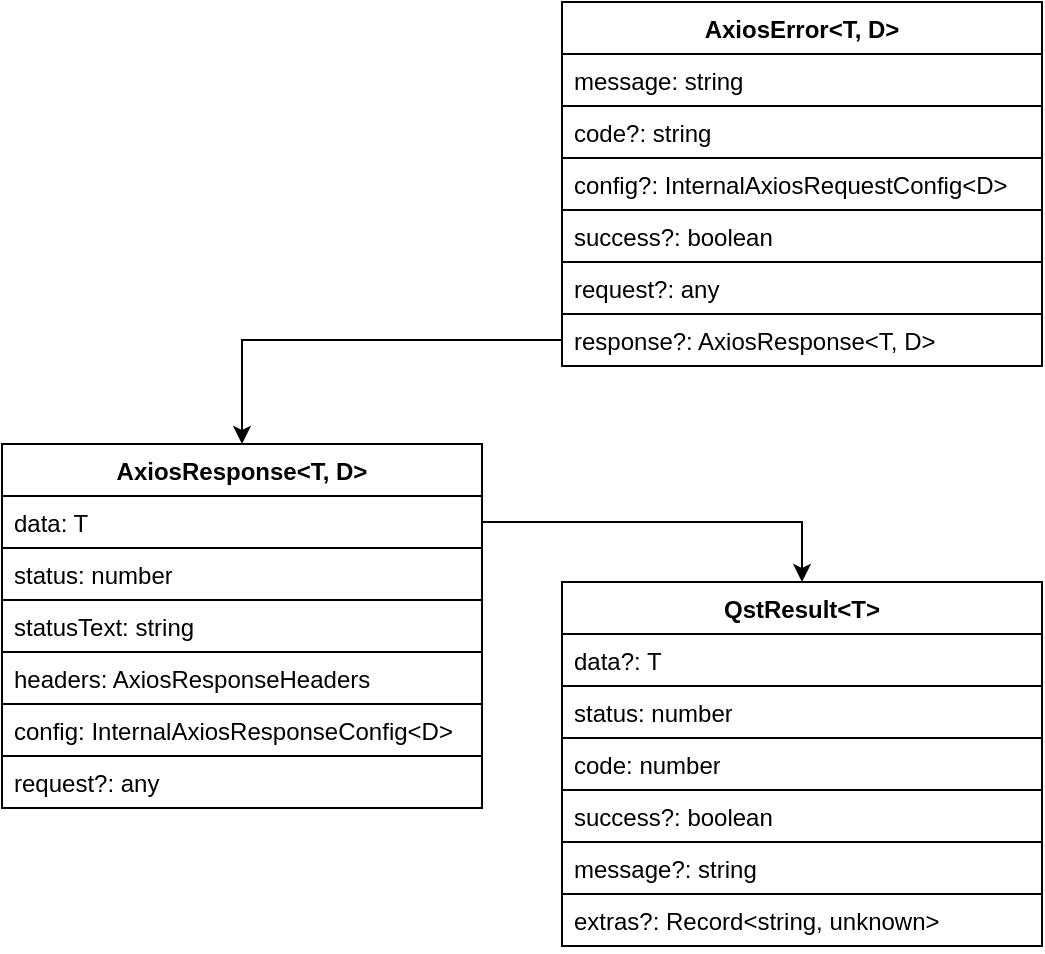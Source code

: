 <mxfile version="21.8.0" type="github" pages="4">
  <diagram id="56KtloAM9V0VTO1P35NT" name="1 数据结构梳理">
    <mxGraphModel dx="1306" dy="-396" grid="1" gridSize="10" guides="1" tooltips="1" connect="1" arrows="1" fold="1" page="1" pageScale="1" pageWidth="827" pageHeight="1169" background="#ffffff" math="0" shadow="0">
      <root>
        <mxCell id="0" />
        <mxCell id="1" parent="0" />
        <mxCell id="pfrMh35eMKwiaxyOUfGT-5" value="AxiosError&amp;lt;T, D&amp;gt;" style="swimlane;fontStyle=1;align=center;verticalAlign=top;childLayout=stackLayout;horizontal=1;startSize=26;horizontalStack=0;resizeParent=1;resizeParentMax=0;resizeLast=0;collapsible=1;marginBottom=0;whiteSpace=wrap;html=1;" parent="1" vertex="1">
          <mxGeometry x="360" y="1230" width="240" height="182" as="geometry" />
        </mxCell>
        <mxCell id="pfrMh35eMKwiaxyOUfGT-6" value="message: string" style="text;strokeColor=default;fillColor=default;align=left;verticalAlign=top;spacingLeft=4;spacingRight=4;overflow=hidden;rotatable=0;points=[[0,0.5],[1,0.5]];portConstraint=eastwest;whiteSpace=wrap;html=1;" parent="pfrMh35eMKwiaxyOUfGT-5" vertex="1">
          <mxGeometry y="26" width="240" height="26" as="geometry" />
        </mxCell>
        <mxCell id="pfrMh35eMKwiaxyOUfGT-7" value="code?: string" style="text;strokeColor=default;fillColor=default;align=left;verticalAlign=top;spacingLeft=4;spacingRight=4;overflow=hidden;rotatable=0;points=[[0,0.5],[1,0.5]];portConstraint=eastwest;whiteSpace=wrap;html=1;" parent="pfrMh35eMKwiaxyOUfGT-5" vertex="1">
          <mxGeometry y="52" width="240" height="26" as="geometry" />
        </mxCell>
        <mxCell id="pfrMh35eMKwiaxyOUfGT-8" value="config?:&amp;nbsp;InternalAxiosRequestConfig&amp;lt;D&amp;gt;" style="text;strokeColor=default;fillColor=default;align=left;verticalAlign=top;spacingLeft=4;spacingRight=4;overflow=hidden;rotatable=0;points=[[0,0.5],[1,0.5]];portConstraint=eastwest;whiteSpace=wrap;html=1;" parent="pfrMh35eMKwiaxyOUfGT-5" vertex="1">
          <mxGeometry y="78" width="240" height="26" as="geometry" />
        </mxCell>
        <mxCell id="pfrMh35eMKwiaxyOUfGT-9" value="success?: boolean" style="text;strokeColor=default;fillColor=default;align=left;verticalAlign=top;spacingLeft=4;spacingRight=4;overflow=hidden;rotatable=0;points=[[0,0.5],[1,0.5]];portConstraint=eastwest;whiteSpace=wrap;html=1;" parent="pfrMh35eMKwiaxyOUfGT-5" vertex="1">
          <mxGeometry y="104" width="240" height="26" as="geometry" />
        </mxCell>
        <mxCell id="pfrMh35eMKwiaxyOUfGT-10" value="request?: any" style="text;strokeColor=default;fillColor=default;align=left;verticalAlign=top;spacingLeft=4;spacingRight=4;overflow=hidden;rotatable=0;points=[[0,0.5],[1,0.5]];portConstraint=eastwest;whiteSpace=wrap;html=1;" parent="pfrMh35eMKwiaxyOUfGT-5" vertex="1">
          <mxGeometry y="130" width="240" height="26" as="geometry" />
        </mxCell>
        <mxCell id="pfrMh35eMKwiaxyOUfGT-11" value="response?: AxiosResponse&amp;lt;T, D&amp;gt;" style="text;strokeColor=default;fillColor=default;align=left;verticalAlign=top;spacingLeft=4;spacingRight=4;overflow=hidden;rotatable=0;points=[[0,0.5],[1,0.5]];portConstraint=eastwest;whiteSpace=wrap;html=1;" parent="pfrMh35eMKwiaxyOUfGT-5" vertex="1">
          <mxGeometry y="156" width="240" height="26" as="geometry" />
        </mxCell>
        <mxCell id="pfrMh35eMKwiaxyOUfGT-12" value="AxiosResponse&amp;lt;T, D&amp;gt;" style="swimlane;fontStyle=1;align=center;verticalAlign=top;childLayout=stackLayout;horizontal=1;startSize=26;horizontalStack=0;resizeParent=1;resizeParentMax=0;resizeLast=0;collapsible=1;marginBottom=0;whiteSpace=wrap;html=1;" parent="1" vertex="1">
          <mxGeometry x="80" y="1451" width="240" height="182" as="geometry" />
        </mxCell>
        <mxCell id="pfrMh35eMKwiaxyOUfGT-13" value="data: T" style="text;strokeColor=default;fillColor=default;align=left;verticalAlign=top;spacingLeft=4;spacingRight=4;overflow=hidden;rotatable=0;points=[[0,0.5],[1,0.5]];portConstraint=eastwest;whiteSpace=wrap;html=1;" parent="pfrMh35eMKwiaxyOUfGT-12" vertex="1">
          <mxGeometry y="26" width="240" height="26" as="geometry" />
        </mxCell>
        <mxCell id="pfrMh35eMKwiaxyOUfGT-14" value="status: number" style="text;strokeColor=default;fillColor=default;align=left;verticalAlign=top;spacingLeft=4;spacingRight=4;overflow=hidden;rotatable=0;points=[[0,0.5],[1,0.5]];portConstraint=eastwest;whiteSpace=wrap;html=1;" parent="pfrMh35eMKwiaxyOUfGT-12" vertex="1">
          <mxGeometry y="52" width="240" height="26" as="geometry" />
        </mxCell>
        <mxCell id="pfrMh35eMKwiaxyOUfGT-15" value="statusText: string" style="text;strokeColor=default;fillColor=default;align=left;verticalAlign=top;spacingLeft=4;spacingRight=4;overflow=hidden;rotatable=0;points=[[0,0.5],[1,0.5]];portConstraint=eastwest;whiteSpace=wrap;html=1;" parent="pfrMh35eMKwiaxyOUfGT-12" vertex="1">
          <mxGeometry y="78" width="240" height="26" as="geometry" />
        </mxCell>
        <mxCell id="pfrMh35eMKwiaxyOUfGT-16" value="headers: AxiosResponseHeaders" style="text;strokeColor=default;fillColor=default;align=left;verticalAlign=top;spacingLeft=4;spacingRight=4;overflow=hidden;rotatable=0;points=[[0,0.5],[1,0.5]];portConstraint=eastwest;whiteSpace=wrap;html=1;" parent="pfrMh35eMKwiaxyOUfGT-12" vertex="1">
          <mxGeometry y="104" width="240" height="26" as="geometry" />
        </mxCell>
        <mxCell id="pfrMh35eMKwiaxyOUfGT-17" value="config: InternalAxiosResponseConfig&amp;lt;D&amp;gt;" style="text;strokeColor=default;fillColor=default;align=left;verticalAlign=top;spacingLeft=4;spacingRight=4;overflow=hidden;rotatable=0;points=[[0,0.5],[1,0.5]];portConstraint=eastwest;whiteSpace=wrap;html=1;" parent="pfrMh35eMKwiaxyOUfGT-12" vertex="1">
          <mxGeometry y="130" width="240" height="26" as="geometry" />
        </mxCell>
        <mxCell id="pfrMh35eMKwiaxyOUfGT-18" value="request?: any" style="text;strokeColor=default;fillColor=default;align=left;verticalAlign=top;spacingLeft=4;spacingRight=4;overflow=hidden;rotatable=0;points=[[0,0.5],[1,0.5]];portConstraint=eastwest;whiteSpace=wrap;html=1;" parent="pfrMh35eMKwiaxyOUfGT-12" vertex="1">
          <mxGeometry y="156" width="240" height="26" as="geometry" />
        </mxCell>
        <mxCell id="pfrMh35eMKwiaxyOUfGT-19" value="QstResult&amp;lt;T&amp;gt;" style="swimlane;fontStyle=1;align=center;verticalAlign=top;childLayout=stackLayout;horizontal=1;startSize=26;horizontalStack=0;resizeParent=1;resizeParentMax=0;resizeLast=0;collapsible=1;marginBottom=0;whiteSpace=wrap;html=1;" parent="1" vertex="1">
          <mxGeometry x="360" y="1520" width="240" height="182" as="geometry" />
        </mxCell>
        <mxCell id="pfrMh35eMKwiaxyOUfGT-20" value="data?: T" style="text;strokeColor=default;fillColor=default;align=left;verticalAlign=top;spacingLeft=4;spacingRight=4;overflow=hidden;rotatable=0;points=[[0,0.5],[1,0.5]];portConstraint=eastwest;whiteSpace=wrap;html=1;" parent="pfrMh35eMKwiaxyOUfGT-19" vertex="1">
          <mxGeometry y="26" width="240" height="26" as="geometry" />
        </mxCell>
        <mxCell id="pfrMh35eMKwiaxyOUfGT-21" value="status: number" style="text;strokeColor=default;fillColor=default;align=left;verticalAlign=top;spacingLeft=4;spacingRight=4;overflow=hidden;rotatable=0;points=[[0,0.5],[1,0.5]];portConstraint=eastwest;whiteSpace=wrap;html=1;" parent="pfrMh35eMKwiaxyOUfGT-19" vertex="1">
          <mxGeometry y="52" width="240" height="26" as="geometry" />
        </mxCell>
        <mxCell id="pfrMh35eMKwiaxyOUfGT-22" value="code: number" style="text;strokeColor=default;fillColor=default;align=left;verticalAlign=top;spacingLeft=4;spacingRight=4;overflow=hidden;rotatable=0;points=[[0,0.5],[1,0.5]];portConstraint=eastwest;whiteSpace=wrap;html=1;" parent="pfrMh35eMKwiaxyOUfGT-19" vertex="1">
          <mxGeometry y="78" width="240" height="26" as="geometry" />
        </mxCell>
        <mxCell id="pfrMh35eMKwiaxyOUfGT-23" value="success?: boolean" style="text;strokeColor=default;fillColor=default;align=left;verticalAlign=top;spacingLeft=4;spacingRight=4;overflow=hidden;rotatable=0;points=[[0,0.5],[1,0.5]];portConstraint=eastwest;whiteSpace=wrap;html=1;" parent="pfrMh35eMKwiaxyOUfGT-19" vertex="1">
          <mxGeometry y="104" width="240" height="26" as="geometry" />
        </mxCell>
        <mxCell id="pfrMh35eMKwiaxyOUfGT-24" value="message?: string" style="text;strokeColor=default;fillColor=default;align=left;verticalAlign=top;spacingLeft=4;spacingRight=4;overflow=hidden;rotatable=0;points=[[0,0.5],[1,0.5]];portConstraint=eastwest;whiteSpace=wrap;html=1;" parent="pfrMh35eMKwiaxyOUfGT-19" vertex="1">
          <mxGeometry y="130" width="240" height="26" as="geometry" />
        </mxCell>
        <mxCell id="pfrMh35eMKwiaxyOUfGT-25" value="extras?: Record&amp;lt;string, unknown&amp;gt;" style="text;strokeColor=default;fillColor=default;align=left;verticalAlign=top;spacingLeft=4;spacingRight=4;overflow=hidden;rotatable=0;points=[[0,0.5],[1,0.5]];portConstraint=eastwest;whiteSpace=wrap;html=1;" parent="pfrMh35eMKwiaxyOUfGT-19" vertex="1">
          <mxGeometry y="156" width="240" height="26" as="geometry" />
        </mxCell>
        <mxCell id="pfrMh35eMKwiaxyOUfGT-26" style="edgeStyle=orthogonalEdgeStyle;rounded=0;orthogonalLoop=1;jettySize=auto;html=1;entryX=0.5;entryY=0;entryDx=0;entryDy=0;" parent="1" source="pfrMh35eMKwiaxyOUfGT-13" target="pfrMh35eMKwiaxyOUfGT-19" edge="1">
          <mxGeometry relative="1" as="geometry" />
        </mxCell>
        <mxCell id="pfrMh35eMKwiaxyOUfGT-27" style="edgeStyle=orthogonalEdgeStyle;rounded=0;orthogonalLoop=1;jettySize=auto;html=1;entryX=0.5;entryY=0;entryDx=0;entryDy=0;" parent="1" source="pfrMh35eMKwiaxyOUfGT-11" target="pfrMh35eMKwiaxyOUfGT-12" edge="1">
          <mxGeometry relative="1" as="geometry" />
        </mxCell>
      </root>
    </mxGraphModel>
  </diagram>
  <diagram id="UqLh-eRut1HAPvm6Cmkq" name="2 请求流程概况图">
    <mxGraphModel dx="2009" dy="1189" grid="1" gridSize="10" guides="1" tooltips="1" connect="1" arrows="1" fold="1" page="1" pageScale="1" pageWidth="827" pageHeight="1169" background="#ffffff" math="0" shadow="0">
      <root>
        <mxCell id="0" />
        <mxCell id="1" parent="0" />
        <mxCell id="7YeG37wwZITT4TwZxwtX-5" value="" style="edgeStyle=orthogonalEdgeStyle;rounded=0;orthogonalLoop=1;jettySize=auto;html=1;" edge="1" parent="1" source="7YeG37wwZITT4TwZxwtX-1" target="7YeG37wwZITT4TwZxwtX-4">
          <mxGeometry relative="1" as="geometry" />
        </mxCell>
        <mxCell id="7YeG37wwZITT4TwZxwtX-6" value="失败&lt;br&gt;onRejected" style="edgeLabel;html=1;align=center;verticalAlign=middle;resizable=0;points=[];" vertex="1" connectable="0" parent="7YeG37wwZITT4TwZxwtX-5">
          <mxGeometry x="-0.106" relative="1" as="geometry">
            <mxPoint as="offset" />
          </mxGeometry>
        </mxCell>
        <mxCell id="7YeG37wwZITT4TwZxwtX-8" value="" style="edgeStyle=orthogonalEdgeStyle;rounded=0;orthogonalLoop=1;jettySize=auto;html=1;" edge="1" parent="1" source="7YeG37wwZITT4TwZxwtX-1" target="7YeG37wwZITT4TwZxwtX-7">
          <mxGeometry relative="1" as="geometry" />
        </mxCell>
        <mxCell id="7YeG37wwZITT4TwZxwtX-9" value="成功&lt;br&gt;onFulfilled" style="edgeLabel;html=1;align=center;verticalAlign=middle;resizable=0;points=[];" vertex="1" connectable="0" parent="7YeG37wwZITT4TwZxwtX-8">
          <mxGeometry x="-0.198" y="-3" relative="1" as="geometry">
            <mxPoint x="3" y="8" as="offset" />
          </mxGeometry>
        </mxCell>
        <mxCell id="7YeG37wwZITT4TwZxwtX-1" value="请求拦截器&lt;br&gt;interceptors.request" style="strokeWidth=2;html=1;shape=mxgraph.flowchart.decision;whiteSpace=wrap;" vertex="1" parent="1">
          <mxGeometry x="120" y="220" width="160" height="160" as="geometry" />
        </mxCell>
        <mxCell id="7YeG37wwZITT4TwZxwtX-3" style="edgeStyle=orthogonalEdgeStyle;rounded=0;orthogonalLoop=1;jettySize=auto;html=1;entryX=0.5;entryY=0;entryDx=0;entryDy=0;entryPerimeter=0;" edge="1" parent="1" source="7YeG37wwZITT4TwZxwtX-2" target="7YeG37wwZITT4TwZxwtX-1">
          <mxGeometry relative="1" as="geometry" />
        </mxCell>
        <mxCell id="7YeG37wwZITT4TwZxwtX-2" value="发起请求" style="strokeWidth=2;html=1;shape=mxgraph.flowchart.start_2;whiteSpace=wrap;" vertex="1" parent="1">
          <mxGeometry x="150" y="60" width="100" height="100" as="geometry" />
        </mxCell>
        <mxCell id="HvXUN8UpXWEOjuOm0ctd-9" style="edgeStyle=orthogonalEdgeStyle;rounded=0;orthogonalLoop=1;jettySize=auto;html=1;exitX=1;exitY=0.5;exitDx=0;exitDy=0;entryX=1;entryY=0.5;entryDx=0;entryDy=0;" edge="1" parent="1" source="7YeG37wwZITT4TwZxwtX-4" target="HvXUN8UpXWEOjuOm0ctd-7">
          <mxGeometry relative="1" as="geometry" />
        </mxCell>
        <mxCell id="7YeG37wwZITT4TwZxwtX-4" value="return Promies.reject(err:AxiosError&amp;lt;unknown&amp;gt;)" style="whiteSpace=wrap;html=1;strokeWidth=2;" vertex="1" parent="1">
          <mxGeometry x="426" y="270" width="324" height="60" as="geometry" />
        </mxCell>
        <mxCell id="7YeG37wwZITT4TwZxwtX-11" style="edgeStyle=orthogonalEdgeStyle;rounded=0;orthogonalLoop=1;jettySize=auto;html=1;entryX=0.5;entryY=0;entryDx=0;entryDy=0;" edge="1" parent="1" source="7YeG37wwZITT4TwZxwtX-7" target="7YeG37wwZITT4TwZxwtX-13">
          <mxGeometry relative="1" as="geometry">
            <mxPoint x="200" y="650.0" as="targetPoint" />
          </mxGeometry>
        </mxCell>
        <mxCell id="7YeG37wwZITT4TwZxwtX-12" value="向服务端发出请求后，服务端返回响应" style="edgeLabel;html=1;align=center;verticalAlign=middle;resizable=0;points=[];" vertex="1" connectable="0" parent="7YeG37wwZITT4TwZxwtX-11">
          <mxGeometry x="-0.079" y="2" relative="1" as="geometry">
            <mxPoint as="offset" />
          </mxGeometry>
        </mxCell>
        <mxCell id="7YeG37wwZITT4TwZxwtX-7" value="设置请求配置" style="whiteSpace=wrap;html=1;strokeWidth=2;" vertex="1" parent="1">
          <mxGeometry x="140" y="510" width="120" height="60" as="geometry" />
        </mxCell>
        <mxCell id="5e1_cS6_qBiiAfwvs-Qn-2" value="" style="edgeStyle=orthogonalEdgeStyle;rounded=0;orthogonalLoop=1;jettySize=auto;html=1;" edge="1" parent="1" source="7YeG37wwZITT4TwZxwtX-13" target="5e1_cS6_qBiiAfwvs-Qn-1">
          <mxGeometry relative="1" as="geometry" />
        </mxCell>
        <mxCell id="5e1_cS6_qBiiAfwvs-Qn-3" value="成功&lt;br&gt;onFullfiled" style="edgeLabel;html=1;align=center;verticalAlign=middle;resizable=0;points=[];" vertex="1" connectable="0" parent="5e1_cS6_qBiiAfwvs-Qn-2">
          <mxGeometry x="-0.09" relative="1" as="geometry">
            <mxPoint as="offset" />
          </mxGeometry>
        </mxCell>
        <mxCell id="HvXUN8UpXWEOjuOm0ctd-5" value="" style="edgeStyle=orthogonalEdgeStyle;rounded=0;orthogonalLoop=1;jettySize=auto;html=1;" edge="1" parent="1" source="7YeG37wwZITT4TwZxwtX-13" target="HvXUN8UpXWEOjuOm0ctd-4">
          <mxGeometry relative="1" as="geometry" />
        </mxCell>
        <mxCell id="HvXUN8UpXWEOjuOm0ctd-6" value="失败&lt;br&gt;onRejected" style="edgeLabel;html=1;align=center;verticalAlign=middle;resizable=0;points=[];" vertex="1" connectable="0" parent="HvXUN8UpXWEOjuOm0ctd-5">
          <mxGeometry x="-0.024" y="1" relative="1" as="geometry">
            <mxPoint as="offset" />
          </mxGeometry>
        </mxCell>
        <mxCell id="7YeG37wwZITT4TwZxwtX-13" value="响应拦截器&lt;br&gt;interceptors.response" style="rhombus;whiteSpace=wrap;html=1;strokeWidth=2;" vertex="1" parent="1">
          <mxGeometry x="120" y="690" width="160" height="160" as="geometry" />
        </mxCell>
        <mxCell id="HvXUN8UpXWEOjuOm0ctd-11" value="" style="edgeStyle=orthogonalEdgeStyle;rounded=0;orthogonalLoop=1;jettySize=auto;html=1;" edge="1" parent="1" source="5e1_cS6_qBiiAfwvs-Qn-1" target="HvXUN8UpXWEOjuOm0ctd-10">
          <mxGeometry relative="1" as="geometry" />
        </mxCell>
        <mxCell id="5e1_cS6_qBiiAfwvs-Qn-1" value="返回AxiosResponse&amp;lt;T&amp;gt;&lt;br&gt;return res" style="whiteSpace=wrap;html=1;strokeWidth=2;" vertex="1" parent="1">
          <mxGeometry x="100" y="980" width="200" height="60" as="geometry" />
        </mxCell>
        <mxCell id="HvXUN8UpXWEOjuOm0ctd-8" value="" style="edgeStyle=orthogonalEdgeStyle;rounded=0;orthogonalLoop=1;jettySize=auto;html=1;" edge="1" parent="1" source="HvXUN8UpXWEOjuOm0ctd-4" target="HvXUN8UpXWEOjuOm0ctd-7">
          <mxGeometry relative="1" as="geometry" />
        </mxCell>
        <mxCell id="HvXUN8UpXWEOjuOm0ctd-4" value="return Promies.reject(err:AxiosError&amp;lt;T&amp;gt;)" style="whiteSpace=wrap;html=1;strokeWidth=2;" vertex="1" parent="1">
          <mxGeometry x="426" y="740" width="324" height="60" as="geometry" />
        </mxCell>
        <mxCell id="HvXUN8UpXWEOjuOm0ctd-13" value="" style="edgeStyle=orthogonalEdgeStyle;rounded=0;orthogonalLoop=1;jettySize=auto;html=1;" edge="1" parent="1" source="HvXUN8UpXWEOjuOm0ctd-7" target="HvXUN8UpXWEOjuOm0ctd-12">
          <mxGeometry relative="1" as="geometry" />
        </mxCell>
        <mxCell id="HvXUN8UpXWEOjuOm0ctd-14" value="抛出错误" style="edgeLabel;html=1;align=center;verticalAlign=middle;resizable=0;points=[];" vertex="1" connectable="0" parent="HvXUN8UpXWEOjuOm0ctd-13">
          <mxGeometry x="-0.05" y="1" relative="1" as="geometry">
            <mxPoint as="offset" />
          </mxGeometry>
        </mxCell>
        <mxCell id="HvXUN8UpXWEOjuOm0ctd-15" style="edgeStyle=orthogonalEdgeStyle;rounded=0;orthogonalLoop=1;jettySize=auto;html=1;entryX=1;entryY=0.5;entryDx=0;entryDy=0;" edge="1" parent="1" source="HvXUN8UpXWEOjuOm0ctd-7" target="HvXUN8UpXWEOjuOm0ctd-10">
          <mxGeometry relative="1" as="geometry">
            <Array as="points">
              <mxPoint x="330" y="990" />
              <mxPoint x="330" y="1150" />
            </Array>
          </mxGeometry>
        </mxCell>
        <mxCell id="HvXUN8UpXWEOjuOm0ctd-16" value="返回数据&lt;br&gt;err.response" style="edgeLabel;html=1;align=center;verticalAlign=middle;resizable=0;points=[];" vertex="1" connectable="0" parent="HvXUN8UpXWEOjuOm0ctd-15">
          <mxGeometry x="-0.702" relative="1" as="geometry">
            <mxPoint x="-11" as="offset" />
          </mxGeometry>
        </mxCell>
        <mxCell id="HvXUN8UpXWEOjuOm0ctd-7" value="错误处理&lt;br&gt;根据具体错误数据，有如下几种情况：&lt;br&gt;1. 处理错误消息，抛出错误，用于后续显示错误提示&lt;br&gt;2. 400时，有些情况需要返回数据err.response&lt;br&gt;3. 401时 跳转登录或游客首页" style="whiteSpace=wrap;html=1;strokeWidth=2;" vertex="1" parent="1">
          <mxGeometry x="442" y="940" width="292" height="100" as="geometry" />
        </mxCell>
        <mxCell id="HvXUN8UpXWEOjuOm0ctd-10" value="Promise.then" style="whiteSpace=wrap;html=1;strokeWidth=2;" vertex="1" parent="1">
          <mxGeometry x="140" y="1120" width="120" height="60" as="geometry" />
        </mxCell>
        <mxCell id="HvXUN8UpXWEOjuOm0ctd-12" value="Promise.catch" style="whiteSpace=wrap;html=1;strokeWidth=2;" vertex="1" parent="1">
          <mxGeometry x="528" y="1120" width="120" height="60" as="geometry" />
        </mxCell>
      </root>
    </mxGraphModel>
  </diagram>
  <diagram name="3 请求详细处理流程" id="xQtrfD_Nb6HlviRhQj4i">
    <mxGraphModel dx="479" dy="773" grid="1" gridSize="10" guides="1" tooltips="1" connect="1" arrows="1" fold="1" page="1" pageScale="1" pageWidth="827" pageHeight="1169" background="#FFFFFF" math="0" shadow="0">
      <root>
        <mxCell id="0" />
        <mxCell id="1" parent="0" />
        <mxCell id="5VQ-BHDmZFzjsblghesp-321" value="Promise.catch" style="rounded=0;whiteSpace=wrap;html=1;fillColor=#FED8D8;strokeColor=#FEAAAA;verticalAlign=top;align=left;spacingLeft=5;fontStyle=1;fontSize=20;fontColor=#222222;movable=0;resizable=0;rotatable=0;deletable=0;editable=0;locked=1;connectable=0;" parent="1" vertex="1">
          <mxGeometry x="1920" y="2670" width="740" height="600" as="geometry" />
        </mxCell>
        <mxCell id="5VQ-BHDmZFzjsblghesp-303" value="Promise.then" style="rounded=0;whiteSpace=wrap;html=1;fillColor=#e0fed6;strokeColor=#BCFEAF;verticalAlign=top;align=left;spacingLeft=5;fontStyle=1;fontSize=20;fontColor=#222222;movable=0;resizable=0;rotatable=0;deletable=0;editable=0;locked=1;connectable=0;" parent="1" vertex="1">
          <mxGeometry x="1120" y="2670" width="740" height="600" as="geometry" />
        </mxCell>
        <mxCell id="5VQ-BHDmZFzjsblghesp-70" value="响应拦截器：axios.interceptors.response" style="rounded=0;whiteSpace=wrap;html=1;fillColor=#f2f3f9;strokeColor=#d2d3d9;verticalAlign=top;align=left;spacingLeft=5;fontStyle=1;fontSize=20;fontColor=#222222;movable=0;resizable=0;rotatable=0;deletable=0;editable=0;locked=1;connectable=0;" parent="1" vertex="1">
          <mxGeometry x="1120" y="635" width="2230" height="1985" as="geometry" />
        </mxCell>
        <mxCell id="5VQ-BHDmZFzjsblghesp-57" value="请求拦截器：axios.interceptors.request" style="rounded=0;whiteSpace=wrap;html=1;fillColor=#f2f3f9;strokeColor=#d2d3d9;verticalAlign=top;align=left;spacingLeft=5;fontStyle=1;fontSize=20;fontColor=#222222;movable=0;resizable=0;rotatable=0;deletable=0;editable=0;locked=1;connectable=0;" parent="1" vertex="1">
          <mxGeometry x="1120" y="200" width="740" height="390" as="geometry" />
        </mxCell>
        <mxCell id="5VQ-BHDmZFzjsblghesp-45" value="" style="edgeStyle=orthogonalEdgeStyle;rounded=0;orthogonalLoop=1;jettySize=auto;html=1;entryX=0.502;entryY=0.021;entryDx=0;entryDy=0;entryPerimeter=0;" parent="1" source="5VQ-BHDmZFzjsblghesp-25" target="5VQ-BHDmZFzjsblghesp-46" edge="1">
          <mxGeometry relative="1" as="geometry">
            <mxPoint x="1650" y="220" as="targetPoint" />
          </mxGeometry>
        </mxCell>
        <mxCell id="5VQ-BHDmZFzjsblghesp-25" value="Axios实例&lt;br&gt;发起请求" style="strokeWidth=2;html=1;shape=mxgraph.flowchart.start_1;whiteSpace=wrap;" parent="1" vertex="1">
          <mxGeometry x="1590" y="90" width="120" height="60" as="geometry" />
        </mxCell>
        <mxCell id="5VQ-BHDmZFzjsblghesp-34" value="" style="edgeStyle=orthogonalEdgeStyle;rounded=0;orthogonalLoop=1;jettySize=auto;html=1;exitX=0.024;exitY=0.498;exitDx=0;exitDy=0;exitPerimeter=0;" parent="1" source="5VQ-BHDmZFzjsblghesp-46" target="5VQ-BHDmZFzjsblghesp-33" edge="1">
          <mxGeometry relative="1" as="geometry">
            <mxPoint x="1560" y="319" as="sourcePoint" />
          </mxGeometry>
        </mxCell>
        <mxCell id="5VQ-BHDmZFzjsblghesp-38" value="onRejected&lt;br&gt;请求失败" style="edgeLabel;html=1;align=center;verticalAlign=middle;resizable=0;points=[];labelBackgroundColor=#f2f3f9;" parent="5VQ-BHDmZFzjsblghesp-34" vertex="1" connectable="0">
          <mxGeometry x="-0.028" y="1" relative="1" as="geometry">
            <mxPoint as="offset" />
          </mxGeometry>
        </mxCell>
        <mxCell id="5VQ-BHDmZFzjsblghesp-40" value="" style="edgeStyle=orthogonalEdgeStyle;rounded=0;orthogonalLoop=1;jettySize=auto;html=1;" parent="1" target="5VQ-BHDmZFzjsblghesp-39" edge="1">
          <mxGeometry relative="1" as="geometry">
            <mxPoint x="1650" y="408" as="sourcePoint" />
          </mxGeometry>
        </mxCell>
        <mxCell id="5VQ-BHDmZFzjsblghesp-41" value="onFulfilled&lt;br&gt;请求成功" style="edgeLabel;html=1;align=center;verticalAlign=middle;resizable=0;points=[];labelBackgroundColor=#f2f3f9;" parent="5VQ-BHDmZFzjsblghesp-40" vertex="1" connectable="0">
          <mxGeometry x="-0.045" y="4" relative="1" as="geometry">
            <mxPoint x="-4" as="offset" />
          </mxGeometry>
        </mxCell>
        <mxCell id="5VQ-BHDmZFzjsblghesp-304" style="edgeStyle=orthogonalEdgeStyle;rounded=0;orthogonalLoop=1;jettySize=auto;html=1;entryX=0;entryY=0.5;entryDx=0;entryDy=0;" parent="1" source="5VQ-BHDmZFzjsblghesp-33" target="5VQ-BHDmZFzjsblghesp-120" edge="1">
          <mxGeometry relative="1" as="geometry">
            <mxPoint x="930" y="1780" as="targetPoint" />
            <Array as="points">
              <mxPoint x="1060" y="319" />
              <mxPoint x="1060" y="2490" />
            </Array>
          </mxGeometry>
        </mxCell>
        <mxCell id="5VQ-BHDmZFzjsblghesp-33" value="onRejected: (err: AxiosError&amp;lt;unknown&amp;gt;) =&amp;gt; any" style="rounded=0;whiteSpace=wrap;html=1;strokeWidth=2;fillColor=#fed8d8;" parent="1" vertex="1">
          <mxGeometry x="1150" y="289" width="300" height="60" as="geometry" />
        </mxCell>
        <mxCell id="5VQ-BHDmZFzjsblghesp-43" value="" style="edgeStyle=orthogonalEdgeStyle;rounded=0;orthogonalLoop=1;jettySize=auto;html=1;" parent="1" source="5VQ-BHDmZFzjsblghesp-39" target="5VQ-BHDmZFzjsblghesp-42" edge="1">
          <mxGeometry relative="1" as="geometry" />
        </mxCell>
        <mxCell id="sd6Kh58LQlV4leH7y63J-1" value="向服务端发出请求后，服务端返回响应" style="edgeLabel;html=1;align=center;verticalAlign=middle;resizable=0;points=[];" parent="5VQ-BHDmZFzjsblghesp-43" vertex="1" connectable="0">
          <mxGeometry x="-0.062" y="-1" relative="1" as="geometry">
            <mxPoint as="offset" />
          </mxGeometry>
        </mxCell>
        <mxCell id="5VQ-BHDmZFzjsblghesp-39" value="在onFulfilled回调方法中设置&lt;br&gt;headers[&#39;x-access-token&#39;]等配置" style="rounded=0;whiteSpace=wrap;html=1;strokeWidth=2;fillColor=#e1fcd6;" parent="1" vertex="1">
          <mxGeometry x="1520" y="491" width="260" height="60" as="geometry" />
        </mxCell>
        <mxCell id="5VQ-BHDmZFzjsblghesp-48" value="" style="edgeStyle=orthogonalEdgeStyle;rounded=0;orthogonalLoop=1;jettySize=auto;html=1;" parent="1" source="5VQ-BHDmZFzjsblghesp-42" target="5VQ-BHDmZFzjsblghesp-47" edge="1">
          <mxGeometry relative="1" as="geometry" />
        </mxCell>
        <mxCell id="5VQ-BHDmZFzjsblghesp-49" value="status &amp;gt;= 200 &amp;amp; status &amp;lt; 300 时&lt;br&gt;onFulfilled响应成功" style="edgeLabel;html=1;align=center;verticalAlign=middle;resizable=0;points=[];labelBackgroundColor=#f2f3f9;" parent="5VQ-BHDmZFzjsblghesp-48" vertex="1" connectable="0">
          <mxGeometry x="-0.192" y="2" relative="1" as="geometry">
            <mxPoint as="offset" />
          </mxGeometry>
        </mxCell>
        <mxCell id="5VQ-BHDmZFzjsblghesp-53" value="" style="edgeStyle=orthogonalEdgeStyle;rounded=0;orthogonalLoop=1;jettySize=auto;html=1;" parent="1" source="5VQ-BHDmZFzjsblghesp-42" target="5VQ-BHDmZFzjsblghesp-52" edge="1">
          <mxGeometry relative="1" as="geometry" />
        </mxCell>
        <mxCell id="5VQ-BHDmZFzjsblghesp-54" value="status &amp;gt;= 300 时&lt;br&gt;onRejected 响应失败" style="edgeLabel;html=1;align=center;verticalAlign=middle;resizable=0;points=[];labelBackgroundColor=#f2f3f9;" parent="5VQ-BHDmZFzjsblghesp-53" vertex="1" connectable="0">
          <mxGeometry x="-0.064" relative="1" as="geometry">
            <mxPoint as="offset" />
          </mxGeometry>
        </mxCell>
        <mxCell id="5VQ-BHDmZFzjsblghesp-42" value="响应拦截器&lt;br&gt;interceptors.response" style="rhombus;whiteSpace=wrap;html=1;rounded=0;strokeWidth=2;" parent="1" vertex="1">
          <mxGeometry x="1559" y="680" width="182" height="182" as="geometry" />
        </mxCell>
        <mxCell id="5VQ-BHDmZFzjsblghesp-46" value="请求拦截器&lt;br&gt;interceptors.request" style="rhombus;whiteSpace=wrap;html=1;rounded=0;strokeWidth=2;" parent="1" vertex="1">
          <mxGeometry x="1559" y="228" width="182" height="182" as="geometry" />
        </mxCell>
        <mxCell id="5VQ-BHDmZFzjsblghesp-51" value="" style="edgeStyle=orthogonalEdgeStyle;rounded=0;orthogonalLoop=1;jettySize=auto;html=1;" parent="1" source="5VQ-BHDmZFzjsblghesp-47" target="5VQ-BHDmZFzjsblghesp-50" edge="1">
          <mxGeometry relative="1" as="geometry" />
        </mxCell>
        <mxCell id="5VQ-BHDmZFzjsblghesp-47" value="onFulfilled: (res: AxiosResponse&amp;lt;T&amp;gt;) =&amp;gt; AxiosResponse&amp;lt;T&amp;gt; | Promise&amp;lt;AxiosResponse&amp;lt;T&amp;gt; | null | undefined" style="whiteSpace=wrap;html=1;rounded=0;strokeWidth=2;fillColor=#e1fdd6;" parent="1" vertex="1">
          <mxGeometry x="1340" y="1003" width="620" height="60" as="geometry" />
        </mxCell>
        <mxCell id="5VQ-BHDmZFzjsblghesp-59" value="" style="edgeStyle=orthogonalEdgeStyle;rounded=0;orthogonalLoop=1;jettySize=auto;html=1;" parent="1" source="5VQ-BHDmZFzjsblghesp-50" target="5VQ-BHDmZFzjsblghesp-58" edge="1">
          <mxGeometry relative="1" as="geometry" />
        </mxCell>
        <mxCell id="5VQ-BHDmZFzjsblghesp-60" value="否" style="edgeLabel;html=1;align=center;verticalAlign=middle;resizable=0;points=[];labelBackgroundColor=#f2f3f9;" parent="5VQ-BHDmZFzjsblghesp-59" vertex="1" connectable="0">
          <mxGeometry x="-0.056" relative="1" as="geometry">
            <mxPoint x="84" as="offset" />
          </mxGeometry>
        </mxCell>
        <mxCell id="5VQ-BHDmZFzjsblghesp-68" value="" style="edgeStyle=orthogonalEdgeStyle;rounded=0;orthogonalLoop=1;jettySize=auto;html=1;exitX=0.5;exitY=1;exitDx=0;exitDy=0;" parent="1" source="5VQ-BHDmZFzjsblghesp-50" target="5VQ-BHDmZFzjsblghesp-67" edge="1">
          <mxGeometry relative="1" as="geometry" />
        </mxCell>
        <mxCell id="5VQ-BHDmZFzjsblghesp-69" value="是" style="edgeLabel;html=1;align=center;verticalAlign=middle;resizable=0;points=[];labelBackgroundColor=#f2f3f9;" parent="5VQ-BHDmZFzjsblghesp-68" vertex="1" connectable="0">
          <mxGeometry x="-0.069" y="4" relative="1" as="geometry">
            <mxPoint x="67" y="-185" as="offset" />
          </mxGeometry>
        </mxCell>
        <mxCell id="5VQ-BHDmZFzjsblghesp-50" value="res.data是否存在" style="rhombus;whiteSpace=wrap;html=1;rounded=0;strokeWidth=2;" parent="1" vertex="1">
          <mxGeometry x="1559" y="1160" width="182" height="182" as="geometry" />
        </mxCell>
        <mxCell id="5VQ-BHDmZFzjsblghesp-73" value="" style="edgeStyle=orthogonalEdgeStyle;rounded=0;orthogonalLoop=1;jettySize=auto;html=1;" parent="1" source="5VQ-BHDmZFzjsblghesp-52" target="5VQ-BHDmZFzjsblghesp-72" edge="1">
          <mxGeometry relative="1" as="geometry" />
        </mxCell>
        <mxCell id="5VQ-BHDmZFzjsblghesp-52" value="onRejected: (err: AxiosError&amp;lt;T&amp;gt;) =&amp;gt; T | Promise&amp;lt;never&amp;gt;" style="whiteSpace=wrap;html=1;rounded=0;strokeWidth=2;fillColor=#fed8d8;" parent="1" vertex="1">
          <mxGeometry x="2060" y="741" width="490" height="60" as="geometry" />
        </mxCell>
        <mxCell id="5VQ-BHDmZFzjsblghesp-56" value="&lt;span style=&quot;font-family: Helvetica; font-size: 11px; font-style: normal; font-variant-ligatures: normal; font-variant-caps: normal; font-weight: 400; letter-spacing: normal; orphans: 2; text-align: center; text-indent: 0px; text-transform: none; widows: 2; word-spacing: 0px; -webkit-text-stroke-width: 0px; text-decoration-thickness: initial; text-decoration-style: initial; text-decoration-color: initial; float: none; display: inline !important;&quot;&gt;配置项validateStatus可配置onFulfilled的状态码范围。&lt;/span&gt;&lt;span style=&quot;font-family: Helvetica; font-size: 11px; font-style: normal; font-variant-ligatures: normal; font-variant-caps: normal; font-weight: 400; letter-spacing: normal; orphans: 2; text-align: center; text-indent: 0px; text-transform: none; widows: 2; word-spacing: 0px; -webkit-text-stroke-width: 0px; text-decoration-thickness: initial; text-decoration-style: initial; text-decoration-color: initial; float: none; display: inline !important;&quot;&gt;默认2xx响应成功，其他状态码响应失败&lt;/span&gt;" style="text;whiteSpace=wrap;html=1;labelBackgroundColor=none;fillColor=#FFDEB3;spacingTop=5;spacing=5;spacingLeft=5;spacingRight=5;spacingBottom=5;verticalAlign=middle;fontColor=#FF6F00;strokeColor=#FF6F00;rounded=0;shadow=0;glass=0;" parent="1" vertex="1">
          <mxGeometry x="1299" y="890" width="251" height="63.5" as="geometry" />
        </mxCell>
        <mxCell id="5VQ-BHDmZFzjsblghesp-241" style="edgeStyle=orthogonalEdgeStyle;rounded=0;orthogonalLoop=1;jettySize=auto;html=1;entryX=0;entryY=0.5;entryDx=0;entryDy=0;exitX=0.5;exitY=1;exitDx=0;exitDy=0;" parent="1" source="5VQ-BHDmZFzjsblghesp-58" target="5VQ-BHDmZFzjsblghesp-120" edge="1">
          <mxGeometry relative="1" as="geometry" />
        </mxCell>
        <mxCell id="5VQ-BHDmZFzjsblghesp-58" value="构造AxiosError数据：err" style="whiteSpace=wrap;html=1;rounded=0;strokeWidth=2;fillColor=#fed8d8;" parent="1" vertex="1">
          <mxGeometry x="1180" y="1430" width="300" height="60" as="geometry" />
        </mxCell>
        <mxCell id="5VQ-BHDmZFzjsblghesp-308" value="" style="edgeStyle=orthogonalEdgeStyle;rounded=0;orthogonalLoop=1;jettySize=auto;html=1;jumpStyle=arc;jumpSize=12;" parent="1" source="5VQ-BHDmZFzjsblghesp-67" target="5VQ-BHDmZFzjsblghesp-307" edge="1">
          <mxGeometry relative="1" as="geometry" />
        </mxCell>
        <mxCell id="5VQ-BHDmZFzjsblghesp-67" value="return res" style="whiteSpace=wrap;html=1;rounded=0;strokeWidth=2;fillColor=#e1fcd6;" parent="1" vertex="1">
          <mxGeometry x="1400" y="1960" width="120" height="60" as="geometry" />
        </mxCell>
        <mxCell id="5VQ-BHDmZFzjsblghesp-78" value="" style="edgeStyle=orthogonalEdgeStyle;rounded=0;orthogonalLoop=1;jettySize=auto;html=1;" parent="1" source="5VQ-BHDmZFzjsblghesp-72" target="5VQ-BHDmZFzjsblghesp-77" edge="1">
          <mxGeometry relative="1" as="geometry" />
        </mxCell>
        <mxCell id="5VQ-BHDmZFzjsblghesp-79" value="否" style="edgeLabel;html=1;align=center;verticalAlign=middle;resizable=0;points=[];labelBackgroundColor=#f2f3f9;" parent="5VQ-BHDmZFzjsblghesp-78" vertex="1" connectable="0">
          <mxGeometry x="-0.12" relative="1" as="geometry">
            <mxPoint x="5" as="offset" />
          </mxGeometry>
        </mxCell>
        <mxCell id="5VQ-BHDmZFzjsblghesp-133" value="" style="edgeStyle=orthogonalEdgeStyle;rounded=0;orthogonalLoop=1;jettySize=auto;html=1;" parent="1" source="5VQ-BHDmZFzjsblghesp-72" target="5VQ-BHDmZFzjsblghesp-132" edge="1">
          <mxGeometry relative="1" as="geometry" />
        </mxCell>
        <mxCell id="5VQ-BHDmZFzjsblghesp-134" value="是" style="edgeLabel;html=1;align=center;verticalAlign=middle;resizable=0;points=[];labelBackgroundColor=#ffdfc9;" parent="5VQ-BHDmZFzjsblghesp-133" vertex="1" connectable="0">
          <mxGeometry x="-0.014" y="2" relative="1" as="geometry">
            <mxPoint x="-2" y="-3" as="offset" />
          </mxGeometry>
        </mxCell>
        <mxCell id="5VQ-BHDmZFzjsblghesp-72" value="是否能够取&lt;br&gt;得响应的状态码&lt;br&gt;err.response &amp;amp;&amp;amp; err.response.status" style="rhombus;whiteSpace=wrap;html=1;rounded=0;strokeWidth=2;arcSize=17;" parent="1" vertex="1">
          <mxGeometry x="2214" y="942" width="182" height="182" as="geometry" />
        </mxCell>
        <mxCell id="5VQ-BHDmZFzjsblghesp-279" style="edgeStyle=orthogonalEdgeStyle;rounded=0;orthogonalLoop=1;jettySize=auto;html=1;" parent="1" source="5VQ-BHDmZFzjsblghesp-74" target="5VQ-BHDmZFzjsblghesp-248" edge="1">
          <mxGeometry relative="1" as="geometry" />
        </mxCell>
        <mxCell id="5VQ-BHDmZFzjsblghesp-74" value="根据err.response.status状态码&lt;br&gt;分情况处理" style="whiteSpace=wrap;html=1;rounded=0;strokeWidth=2;arcSize=8;fillColor=#fed8d8;" parent="1" vertex="1">
          <mxGeometry x="2170" y="1430" width="270" height="60" as="geometry" />
        </mxCell>
        <mxCell id="5VQ-BHDmZFzjsblghesp-238" style="edgeStyle=orthogonalEdgeStyle;rounded=0;orthogonalLoop=1;jettySize=auto;html=1;entryX=0.5;entryY=0;entryDx=0;entryDy=0;" parent="1" source="5VQ-BHDmZFzjsblghesp-77" target="5VQ-BHDmZFzjsblghesp-203" edge="1">
          <mxGeometry relative="1" as="geometry" />
        </mxCell>
        <mxCell id="5VQ-BHDmZFzjsblghesp-77" value="根据err.code，处理常见的axios错&lt;br&gt;误，返回中文报错信息" style="whiteSpace=wrap;html=1;rounded=0;strokeWidth=2;fillColor=#fed8d8;" parent="1" vertex="1">
          <mxGeometry x="2850" y="1003" width="233" height="60" as="geometry" />
        </mxCell>
        <mxCell id="5VQ-BHDmZFzjsblghesp-114" value="" style="edgeStyle=orthogonalEdgeStyle;rounded=0;orthogonalLoop=1;jettySize=auto;html=1;entryX=0.5;entryY=0;entryDx=0;entryDy=0;exitX=0;exitY=0.5;exitDx=0;exitDy=0;" parent="1" source="5VQ-BHDmZFzjsblghesp-252" target="5VQ-BHDmZFzjsblghesp-115" edge="1">
          <mxGeometry relative="1" as="geometry">
            <mxPoint x="1809" y="1840" as="sourcePoint" />
            <mxPoint x="1809" y="1920" as="targetPoint" />
          </mxGeometry>
        </mxCell>
        <mxCell id="5VQ-BHDmZFzjsblghesp-138" value="" style="edgeStyle=orthogonalEdgeStyle;rounded=0;orthogonalLoop=1;jettySize=auto;html=1;exitX=0;exitY=0.5;exitDx=0;exitDy=0;" parent="1" source="5VQ-BHDmZFzjsblghesp-258" target="5VQ-BHDmZFzjsblghesp-137" edge="1">
          <mxGeometry relative="1" as="geometry">
            <mxPoint x="2093" y="1840" as="sourcePoint" />
          </mxGeometry>
        </mxCell>
        <mxCell id="5VQ-BHDmZFzjsblghesp-118" value="" style="edgeStyle=orthogonalEdgeStyle;rounded=0;orthogonalLoop=1;jettySize=auto;html=1;entryX=1;entryY=0.5;entryDx=0;entryDy=0;exitX=0;exitY=0.5;exitDx=0;exitDy=0;" parent="1" source="5VQ-BHDmZFzjsblghesp-115" target="5VQ-BHDmZFzjsblghesp-117" edge="1">
          <mxGeometry relative="1" as="geometry">
            <mxPoint x="1741.001" y="2090.021" as="sourcePoint" />
            <mxPoint x="1651.98" y="2160" as="targetPoint" />
          </mxGeometry>
        </mxCell>
        <mxCell id="5VQ-BHDmZFzjsblghesp-168" value="是" style="edgeLabel;html=1;align=center;verticalAlign=middle;resizable=0;points=[];labelBackgroundColor=#f2f3f9;" parent="5VQ-BHDmZFzjsblghesp-118" vertex="1" connectable="0">
          <mxGeometry x="0.39" relative="1" as="geometry">
            <mxPoint x="19" as="offset" />
          </mxGeometry>
        </mxCell>
        <mxCell id="5VQ-BHDmZFzjsblghesp-161" style="edgeStyle=orthogonalEdgeStyle;rounded=0;orthogonalLoop=1;jettySize=auto;html=1;entryX=0.052;entryY=0.017;entryDx=0;entryDy=0;entryPerimeter=0;" parent="1" source="5VQ-BHDmZFzjsblghesp-115" target="5VQ-BHDmZFzjsblghesp-120" edge="1">
          <mxGeometry relative="1" as="geometry">
            <mxPoint x="1809" y="2450" as="targetPoint" />
          </mxGeometry>
        </mxCell>
        <mxCell id="5VQ-BHDmZFzjsblghesp-162" value="否" style="edgeLabel;html=1;align=center;verticalAlign=middle;resizable=0;points=[];labelBackgroundColor=#f2f3f9;" parent="5VQ-BHDmZFzjsblghesp-161" vertex="1" connectable="0">
          <mxGeometry x="-0.146" y="1" relative="1" as="geometry">
            <mxPoint x="-1" as="offset" />
          </mxGeometry>
        </mxCell>
        <mxCell id="5VQ-BHDmZFzjsblghesp-115" value="是否存在&lt;br&gt;err.response.data&lt;br&gt;且code &amp;gt; 4000000" style="rhombus;whiteSpace=wrap;html=1;rounded=0;strokeWidth=2;arcSize=13;" parent="1" vertex="1">
          <mxGeometry x="1739" y="1920" width="140" height="140" as="geometry" />
        </mxCell>
        <mxCell id="5VQ-BHDmZFzjsblghesp-338" style="edgeStyle=orthogonalEdgeStyle;rounded=0;orthogonalLoop=1;jettySize=auto;html=1;entryX=1;entryY=0.5;entryDx=0;entryDy=0;exitX=0.5;exitY=1;exitDx=0;exitDy=0;jumpStyle=arc;jumpSize=12;" parent="1" source="5VQ-BHDmZFzjsblghesp-117" target="5VQ-BHDmZFzjsblghesp-307" edge="1">
          <mxGeometry relative="1" as="geometry" />
        </mxCell>
        <mxCell id="5VQ-BHDmZFzjsblghesp-117" value="return err.response" style="whiteSpace=wrap;html=1;rounded=0;strokeWidth=2;arcSize=13;fillColor=#e1fbd6;" parent="1" vertex="1">
          <mxGeometry x="1550" y="1960" width="120" height="60" as="geometry" />
        </mxCell>
        <mxCell id="5VQ-BHDmZFzjsblghesp-323" value="" style="edgeStyle=orthogonalEdgeStyle;rounded=0;orthogonalLoop=1;jettySize=auto;html=1;" parent="1" source="5VQ-BHDmZFzjsblghesp-120" target="5VQ-BHDmZFzjsblghesp-322" edge="1">
          <mxGeometry relative="1" as="geometry" />
        </mxCell>
        <mxCell id="5VQ-BHDmZFzjsblghesp-120" value="1. 显示错误信息：err.message&lt;br&gt;2. 修改code，标记为已处理：err.code = &#39;handled&#39;&lt;br style=&quot;border-color: var(--border-color);&quot;&gt;3. 抛出错误：return Promise.reject(err)" style="whiteSpace=wrap;html=1;rounded=0;strokeWidth=2;arcSize=13;fillColor=#fed8d8;" parent="1" vertex="1">
          <mxGeometry x="1750" y="2450" width="1120" height="80" as="geometry" />
        </mxCell>
        <mxCell id="5VQ-BHDmZFzjsblghesp-166" value="" style="edgeStyle=orthogonalEdgeStyle;rounded=0;orthogonalLoop=1;jettySize=auto;html=1;entryX=0.5;entryY=0;entryDx=0;entryDy=0;entryPerimeter=0;exitX=0;exitY=0.5;exitDx=0;exitDy=0;" parent="1" source="5VQ-BHDmZFzjsblghesp-255" target="5VQ-BHDmZFzjsblghesp-167" edge="1">
          <mxGeometry relative="1" as="geometry">
            <mxPoint x="1951" y="1960" as="sourcePoint" />
            <mxPoint x="1951.0" y="2030" as="targetPoint" />
          </mxGeometry>
        </mxCell>
        <mxCell id="5VQ-BHDmZFzjsblghesp-136" value="" style="edgeStyle=orthogonalEdgeStyle;rounded=0;orthogonalLoop=1;jettySize=auto;html=1;entryX=0.5;entryY=0;entryDx=0;entryDy=0;" parent="1" source="5VQ-BHDmZFzjsblghesp-132" target="5VQ-BHDmZFzjsblghesp-74" edge="1">
          <mxGeometry relative="1" as="geometry">
            <mxPoint x="2305" y="1405" as="targetPoint" />
          </mxGeometry>
        </mxCell>
        <mxCell id="5VQ-BHDmZFzjsblghesp-132" value="如果err.response.data.message存在&lt;br&gt;err.message = err.response.data.message" style="rounded=0;whiteSpace=wrap;html=1;strokeWidth=2;fillColor=#fed8d8;" parent="1" vertex="1">
          <mxGeometry x="2170" y="1221" width="270" height="60" as="geometry" />
        </mxCell>
        <mxCell id="5VQ-BHDmZFzjsblghesp-143" value="" style="edgeStyle=orthogonalEdgeStyle;rounded=0;orthogonalLoop=1;jettySize=auto;html=1;exitX=1;exitY=0.5;exitDx=0;exitDy=0;" parent="1" source="5VQ-BHDmZFzjsblghesp-137" target="5VQ-BHDmZFzjsblghesp-142" edge="1">
          <mxGeometry relative="1" as="geometry" />
        </mxCell>
        <mxCell id="5VQ-BHDmZFzjsblghesp-144" value="否&lt;br&gt;说明当前返回404为常规情况&lt;br&gt;统一显示“资源不存在”" style="edgeLabel;html=1;align=center;verticalAlign=middle;resizable=0;points=[];labelBackgroundColor=#f2f3f9;" parent="5VQ-BHDmZFzjsblghesp-143" vertex="1" connectable="0">
          <mxGeometry x="0.363" relative="1" as="geometry">
            <mxPoint y="-38" as="offset" />
          </mxGeometry>
        </mxCell>
        <mxCell id="5VQ-BHDmZFzjsblghesp-381" style="edgeStyle=orthogonalEdgeStyle;rounded=0;orthogonalLoop=1;jettySize=auto;html=1;entryX=0.5;entryY=0;entryDx=0;entryDy=0;" parent="1" source="5VQ-BHDmZFzjsblghesp-137" target="5VQ-BHDmZFzjsblghesp-139" edge="1">
          <mxGeometry relative="1" as="geometry" />
        </mxCell>
        <mxCell id="5VQ-BHDmZFzjsblghesp-382" value="是&lt;br&gt;说明当前返回404有更具体的情况&lt;br&gt;使用返回数据携带的具体错误消息" style="edgeLabel;html=1;align=center;verticalAlign=middle;resizable=0;points=[];labelBackgroundColor=#f2f3f9;" parent="5VQ-BHDmZFzjsblghesp-381" vertex="1" connectable="0">
          <mxGeometry x="0.155" y="1" relative="1" as="geometry">
            <mxPoint x="-1" y="-2" as="offset" />
          </mxGeometry>
        </mxCell>
        <mxCell id="5VQ-BHDmZFzjsblghesp-137" value="err.response.data.code&lt;br&gt;存在且大于4040000" style="rhombus;whiteSpace=wrap;html=1;rounded=0;strokeWidth=2;arcSize=8;" parent="1" vertex="1">
          <mxGeometry x="1900" y="1980" width="160" height="160" as="geometry" />
        </mxCell>
        <mxCell id="5VQ-BHDmZFzjsblghesp-163" style="edgeStyle=orthogonalEdgeStyle;rounded=0;orthogonalLoop=1;jettySize=auto;html=1;entryX=0.206;entryY=-0.034;entryDx=0;entryDy=0;entryPerimeter=0;" parent="1" source="5VQ-BHDmZFzjsblghesp-139" target="5VQ-BHDmZFzjsblghesp-120" edge="1">
          <mxGeometry relative="1" as="geometry">
            <mxPoint x="2010" y="2420" as="targetPoint" />
          </mxGeometry>
        </mxCell>
        <mxCell id="5VQ-BHDmZFzjsblghesp-139" value="err.message =&lt;br&gt;err.response.data.message" style="whiteSpace=wrap;html=1;rounded=0;strokeWidth=2;arcSize=8;fillColor=#fed8d8;" parent="1" vertex="1">
          <mxGeometry x="1893" y="2300" width="174" height="60" as="geometry" />
        </mxCell>
        <mxCell id="5VQ-BHDmZFzjsblghesp-164" style="edgeStyle=orthogonalEdgeStyle;rounded=0;orthogonalLoop=1;jettySize=auto;html=1;entryX=0.348;entryY=-0.013;entryDx=0;entryDy=0;entryPerimeter=0;" parent="1" source="5VQ-BHDmZFzjsblghesp-142" target="5VQ-BHDmZFzjsblghesp-120" edge="1">
          <mxGeometry relative="1" as="geometry" />
        </mxCell>
        <mxCell id="5VQ-BHDmZFzjsblghesp-142" value="err.message = &lt;br&gt;‘资源不存在’" style="whiteSpace=wrap;html=1;rounded=0;strokeWidth=2;arcSize=8;fillColor=#fed8d8;" parent="1" vertex="1">
          <mxGeometry x="2080" y="2300" width="120" height="60" as="geometry" />
        </mxCell>
        <mxCell id="5VQ-BHDmZFzjsblghesp-167" value="跳转登录&lt;br&gt;或者返回游客&lt;br&gt;页面等其他&lt;br&gt;处理方式" style="strokeWidth=2;html=1;shape=mxgraph.flowchart.terminator;whiteSpace=wrap;" parent="1" vertex="1">
          <mxGeometry x="1833.33" y="1780" width="133.33" height="80" as="geometry" />
        </mxCell>
        <mxCell id="5VQ-BHDmZFzjsblghesp-239" style="edgeStyle=orthogonalEdgeStyle;rounded=0;orthogonalLoop=1;jettySize=auto;html=1;entryX=1;entryY=0.5;entryDx=0;entryDy=0;" parent="1" source="5VQ-BHDmZFzjsblghesp-203" target="5VQ-BHDmZFzjsblghesp-120" edge="1">
          <mxGeometry relative="1" as="geometry" />
        </mxCell>
        <mxCell id="5VQ-BHDmZFzjsblghesp-203" value="" style="shape=table;startSize=0;container=1;collapsible=0;childLayout=tableLayout;fontSize=16;fillColor=#FFFFFF;" parent="1" vertex="1">
          <mxGeometry x="2728" y="1169" width="477" height="280" as="geometry" />
        </mxCell>
        <mxCell id="5VQ-BHDmZFzjsblghesp-204" value="" style="shape=tableRow;horizontal=0;startSize=0;swimlaneHead=0;swimlaneBody=0;strokeColor=inherit;top=0;left=0;bottom=0;right=0;collapsible=0;dropTarget=0;fillColor=none;points=[[0,0.5],[1,0.5]];portConstraint=eastwest;fontSize=16;" parent="5VQ-BHDmZFzjsblghesp-203" vertex="1">
          <mxGeometry width="477" height="40" as="geometry" />
        </mxCell>
        <mxCell id="5VQ-BHDmZFzjsblghesp-205" value="err.code" style="shape=partialRectangle;html=1;whiteSpace=wrap;connectable=0;strokeColor=default;overflow=hidden;fillColor=#f5f5f5;top=1;left=1;bottom=1;right=1;pointerEvents=1;fontSize=16;strokeWidth=1;fillStyle=auto;" parent="5VQ-BHDmZFzjsblghesp-204" vertex="1">
          <mxGeometry width="197" height="40" as="geometry">
            <mxRectangle width="197" height="40" as="alternateBounds" />
          </mxGeometry>
        </mxCell>
        <mxCell id="5VQ-BHDmZFzjsblghesp-206" value="message" style="shape=partialRectangle;html=1;whiteSpace=wrap;connectable=0;strokeColor=#000000;overflow=hidden;fillColor=#F5F5F5;top=1;left=1;bottom=1;right=1;pointerEvents=1;fontSize=16;fontColor=#333333;" parent="5VQ-BHDmZFzjsblghesp-204" vertex="1">
          <mxGeometry x="197" width="280" height="40" as="geometry">
            <mxRectangle width="280" height="40" as="alternateBounds" />
          </mxGeometry>
        </mxCell>
        <mxCell id="5VQ-BHDmZFzjsblghesp-208" value="" style="shape=tableRow;horizontal=0;startSize=0;swimlaneHead=0;swimlaneBody=0;strokeColor=inherit;top=0;left=0;bottom=0;right=0;collapsible=0;dropTarget=0;fillColor=none;points=[[0,0.5],[1,0.5]];portConstraint=eastwest;fontSize=16;" parent="5VQ-BHDmZFzjsblghesp-203" vertex="1">
          <mxGeometry y="40" width="477" height="40" as="geometry" />
        </mxCell>
        <mxCell id="5VQ-BHDmZFzjsblghesp-209" value="ETIMEDOUT" style="shape=partialRectangle;html=1;whiteSpace=wrap;connectable=0;strokeColor=inherit;overflow=hidden;fillColor=none;top=0;left=0;bottom=0;right=0;pointerEvents=1;fontSize=16;" parent="5VQ-BHDmZFzjsblghesp-208" vertex="1">
          <mxGeometry width="197" height="40" as="geometry">
            <mxRectangle width="197" height="40" as="alternateBounds" />
          </mxGeometry>
        </mxCell>
        <mxCell id="5VQ-BHDmZFzjsblghesp-210" value="&#39;请求超时&#39;" style="shape=partialRectangle;html=1;whiteSpace=wrap;connectable=0;strokeColor=inherit;overflow=hidden;fillColor=none;top=0;left=0;bottom=0;right=0;pointerEvents=1;fontSize=16;" parent="5VQ-BHDmZFzjsblghesp-208" vertex="1">
          <mxGeometry x="197" width="280" height="40" as="geometry">
            <mxRectangle width="280" height="40" as="alternateBounds" />
          </mxGeometry>
        </mxCell>
        <mxCell id="5VQ-BHDmZFzjsblghesp-212" value="" style="shape=tableRow;horizontal=0;startSize=0;swimlaneHead=0;swimlaneBody=0;strokeColor=inherit;top=0;left=0;bottom=0;right=0;collapsible=0;dropTarget=0;fillColor=none;points=[[0,0.5],[1,0.5]];portConstraint=eastwest;fontSize=16;" parent="5VQ-BHDmZFzjsblghesp-203" vertex="1">
          <mxGeometry y="80" width="477" height="40" as="geometry" />
        </mxCell>
        <mxCell id="5VQ-BHDmZFzjsblghesp-213" value="ECONNABORTED" style="shape=partialRectangle;html=1;whiteSpace=wrap;connectable=0;strokeColor=inherit;overflow=hidden;fillColor=none;top=0;left=0;bottom=0;right=0;pointerEvents=1;fontSize=16;" parent="5VQ-BHDmZFzjsblghesp-212" vertex="1">
          <mxGeometry width="197" height="40" as="geometry">
            <mxRectangle width="197" height="40" as="alternateBounds" />
          </mxGeometry>
        </mxCell>
        <mxCell id="5VQ-BHDmZFzjsblghesp-214" value="&#39;连接超时&#39;" style="shape=partialRectangle;html=1;whiteSpace=wrap;connectable=0;strokeColor=inherit;overflow=hidden;fillColor=none;top=0;left=0;bottom=0;right=0;pointerEvents=1;fontSize=16;" parent="5VQ-BHDmZFzjsblghesp-212" vertex="1">
          <mxGeometry x="197" width="280" height="40" as="geometry">
            <mxRectangle width="280" height="40" as="alternateBounds" />
          </mxGeometry>
        </mxCell>
        <mxCell id="5VQ-BHDmZFzjsblghesp-232" style="shape=tableRow;horizontal=0;startSize=0;swimlaneHead=0;swimlaneBody=0;strokeColor=inherit;top=0;left=0;bottom=0;right=0;collapsible=0;dropTarget=0;fillColor=none;points=[[0,0.5],[1,0.5]];portConstraint=eastwest;fontSize=16;" parent="5VQ-BHDmZFzjsblghesp-203" vertex="1">
          <mxGeometry y="120" width="477" height="40" as="geometry" />
        </mxCell>
        <mxCell id="5VQ-BHDmZFzjsblghesp-233" value="ERR_NETWORK" style="shape=partialRectangle;html=1;whiteSpace=wrap;connectable=0;strokeColor=inherit;overflow=hidden;fillColor=none;top=0;left=0;bottom=0;right=0;pointerEvents=1;fontSize=16;" parent="5VQ-BHDmZFzjsblghesp-232" vertex="1">
          <mxGeometry width="197" height="40" as="geometry">
            <mxRectangle width="197" height="40" as="alternateBounds" />
          </mxGeometry>
        </mxCell>
        <mxCell id="5VQ-BHDmZFzjsblghesp-234" value="&#39;网络错误，请检查您的网络连接&#39;" style="shape=partialRectangle;html=1;whiteSpace=wrap;connectable=0;strokeColor=inherit;overflow=hidden;fillColor=none;top=0;left=0;bottom=0;right=0;pointerEvents=1;fontSize=16;" parent="5VQ-BHDmZFzjsblghesp-232" vertex="1">
          <mxGeometry x="197" width="280" height="40" as="geometry">
            <mxRectangle width="280" height="40" as="alternateBounds" />
          </mxGeometry>
        </mxCell>
        <mxCell id="5VQ-BHDmZFzjsblghesp-229" style="shape=tableRow;horizontal=0;startSize=0;swimlaneHead=0;swimlaneBody=0;strokeColor=inherit;top=0;left=0;bottom=0;right=0;collapsible=0;dropTarget=0;fillColor=none;points=[[0,0.5],[1,0.5]];portConstraint=eastwest;fontSize=16;" parent="5VQ-BHDmZFzjsblghesp-203" vertex="1">
          <mxGeometry y="160" width="477" height="40" as="geometry" />
        </mxCell>
        <mxCell id="5VQ-BHDmZFzjsblghesp-230" value="ERR_CANCELED" style="shape=partialRectangle;html=1;whiteSpace=wrap;connectable=0;strokeColor=inherit;overflow=hidden;fillColor=none;top=0;left=0;bottom=0;right=0;pointerEvents=1;fontSize=16;" parent="5VQ-BHDmZFzjsblghesp-229" vertex="1">
          <mxGeometry width="197" height="40" as="geometry">
            <mxRectangle width="197" height="40" as="alternateBounds" />
          </mxGeometry>
        </mxCell>
        <mxCell id="5VQ-BHDmZFzjsblghesp-231" value="&#39;请求已取消&#39;" style="shape=partialRectangle;html=1;whiteSpace=wrap;connectable=0;strokeColor=inherit;overflow=hidden;fillColor=none;top=0;left=0;bottom=0;right=0;pointerEvents=1;fontSize=16;" parent="5VQ-BHDmZFzjsblghesp-229" vertex="1">
          <mxGeometry x="197" width="280" height="40" as="geometry">
            <mxRectangle width="280" height="40" as="alternateBounds" />
          </mxGeometry>
        </mxCell>
        <mxCell id="5VQ-BHDmZFzjsblghesp-226" style="shape=tableRow;horizontal=0;startSize=0;swimlaneHead=0;swimlaneBody=0;strokeColor=inherit;top=0;left=0;bottom=0;right=0;collapsible=0;dropTarget=0;fillColor=none;points=[[0,0.5],[1,0.5]];portConstraint=eastwest;fontSize=16;" parent="5VQ-BHDmZFzjsblghesp-203" vertex="1">
          <mxGeometry y="200" width="477" height="40" as="geometry" />
        </mxCell>
        <mxCell id="5VQ-BHDmZFzjsblghesp-227" value="ERR_INVALID_URL" style="shape=partialRectangle;html=1;whiteSpace=wrap;connectable=0;strokeColor=inherit;overflow=hidden;fillColor=none;top=0;left=0;bottom=0;right=0;pointerEvents=1;fontSize=16;" parent="5VQ-BHDmZFzjsblghesp-226" vertex="1">
          <mxGeometry width="197" height="40" as="geometry">
            <mxRectangle width="197" height="40" as="alternateBounds" />
          </mxGeometry>
        </mxCell>
        <mxCell id="5VQ-BHDmZFzjsblghesp-228" value="&amp;nbsp;&#39;请求的URL格式不正确&#39;" style="shape=partialRectangle;html=1;whiteSpace=wrap;connectable=0;strokeColor=inherit;overflow=hidden;fillColor=none;top=0;left=0;bottom=0;right=0;pointerEvents=1;fontSize=16;" parent="5VQ-BHDmZFzjsblghesp-226" vertex="1">
          <mxGeometry x="197" width="280" height="40" as="geometry">
            <mxRectangle width="280" height="40" as="alternateBounds" />
          </mxGeometry>
        </mxCell>
        <mxCell id="5VQ-BHDmZFzjsblghesp-235" style="shape=tableRow;horizontal=0;startSize=0;swimlaneHead=0;swimlaneBody=0;strokeColor=inherit;top=0;left=0;bottom=0;right=0;collapsible=0;dropTarget=0;fillColor=none;points=[[0,0.5],[1,0.5]];portConstraint=eastwest;fontSize=16;" parent="5VQ-BHDmZFzjsblghesp-203" vertex="1">
          <mxGeometry y="240" width="477" height="40" as="geometry" />
        </mxCell>
        <mxCell id="5VQ-BHDmZFzjsblghesp-236" value="其他" style="shape=partialRectangle;html=1;whiteSpace=wrap;connectable=0;strokeColor=inherit;overflow=hidden;fillColor=none;top=0;left=0;bottom=0;right=0;pointerEvents=1;fontSize=16;" parent="5VQ-BHDmZFzjsblghesp-235" vertex="1">
          <mxGeometry width="197" height="40" as="geometry">
            <mxRectangle width="197" height="40" as="alternateBounds" />
          </mxGeometry>
        </mxCell>
        <mxCell id="5VQ-BHDmZFzjsblghesp-237" value="err.message" style="shape=partialRectangle;html=1;whiteSpace=wrap;connectable=0;strokeColor=inherit;overflow=hidden;fillColor=none;top=0;left=0;bottom=0;right=0;pointerEvents=1;fontSize=16;" parent="5VQ-BHDmZFzjsblghesp-235" vertex="1">
          <mxGeometry x="197" width="280" height="40" as="geometry">
            <mxRectangle width="280" height="40" as="alternateBounds" />
          </mxGeometry>
        </mxCell>
        <mxCell id="5VQ-BHDmZFzjsblghesp-248" value="" style="shape=table;startSize=0;container=1;collapsible=0;childLayout=tableLayout;fontSize=16;fillColor=#FFFFFF;" parent="1" vertex="1">
          <mxGeometry x="2063" y="1560" width="484" height="360" as="geometry" />
        </mxCell>
        <mxCell id="5VQ-BHDmZFzjsblghesp-249" value="" style="shape=tableRow;horizontal=0;startSize=0;swimlaneHead=0;swimlaneBody=0;strokeColor=inherit;top=0;left=0;bottom=0;right=0;collapsible=0;dropTarget=0;fillColor=none;points=[[0,0.5],[1,0.5]];portConstraint=eastwest;fontSize=16;" parent="5VQ-BHDmZFzjsblghesp-248" vertex="1">
          <mxGeometry width="484" height="40" as="geometry" />
        </mxCell>
        <mxCell id="5VQ-BHDmZFzjsblghesp-250" value="err.response.status" style="shape=partialRectangle;html=1;whiteSpace=wrap;connectable=0;strokeColor=default;overflow=hidden;fillColor=#f5f5f5;top=1;left=1;bottom=1;right=1;pointerEvents=1;fontSize=16;strokeWidth=1;fillStyle=auto;" parent="5VQ-BHDmZFzjsblghesp-249" vertex="1">
          <mxGeometry width="200" height="40" as="geometry">
            <mxRectangle width="200" height="40" as="alternateBounds" />
          </mxGeometry>
        </mxCell>
        <mxCell id="5VQ-BHDmZFzjsblghesp-251" value="message" style="shape=partialRectangle;html=1;whiteSpace=wrap;connectable=0;strokeColor=#000000;overflow=hidden;fillColor=#F5F5F5;top=1;left=1;bottom=1;right=1;pointerEvents=1;fontSize=16;fontColor=#333333;" parent="5VQ-BHDmZFzjsblghesp-249" vertex="1">
          <mxGeometry x="200" width="284" height="40" as="geometry">
            <mxRectangle width="284" height="40" as="alternateBounds" />
          </mxGeometry>
        </mxCell>
        <mxCell id="5VQ-BHDmZFzjsblghesp-252" value="" style="shape=tableRow;horizontal=0;startSize=0;swimlaneHead=0;swimlaneBody=0;strokeColor=inherit;top=0;left=0;bottom=0;right=0;collapsible=0;dropTarget=0;fillColor=none;points=[[0,0.5],[1,0.5]];portConstraint=eastwest;fontSize=16;" parent="5VQ-BHDmZFzjsblghesp-248" vertex="1">
          <mxGeometry y="40" width="484" height="40" as="geometry" />
        </mxCell>
        <mxCell id="5VQ-BHDmZFzjsblghesp-253" value="400" style="shape=partialRectangle;html=1;whiteSpace=wrap;connectable=0;strokeColor=inherit;overflow=hidden;fillColor=none;top=0;left=0;bottom=0;right=0;pointerEvents=1;fontSize=16;" parent="5VQ-BHDmZFzjsblghesp-252" vertex="1">
          <mxGeometry width="200" height="40" as="geometry">
            <mxRectangle width="200" height="40" as="alternateBounds" />
          </mxGeometry>
        </mxCell>
        <mxCell id="5VQ-BHDmZFzjsblghesp-254" value="err.message" style="shape=partialRectangle;html=1;whiteSpace=wrap;connectable=0;strokeColor=inherit;overflow=hidden;fillColor=none;top=0;left=0;bottom=0;right=0;pointerEvents=1;fontSize=16;" parent="5VQ-BHDmZFzjsblghesp-252" vertex="1">
          <mxGeometry x="200" width="284" height="40" as="geometry">
            <mxRectangle width="284" height="40" as="alternateBounds" />
          </mxGeometry>
        </mxCell>
        <mxCell id="5VQ-BHDmZFzjsblghesp-255" value="" style="shape=tableRow;horizontal=0;startSize=0;swimlaneHead=0;swimlaneBody=0;strokeColor=inherit;top=0;left=0;bottom=0;right=0;collapsible=0;dropTarget=0;fillColor=none;points=[[0,0.5],[1,0.5]];portConstraint=eastwest;fontSize=16;" parent="5VQ-BHDmZFzjsblghesp-248" vertex="1">
          <mxGeometry y="80" width="484" height="40" as="geometry" />
        </mxCell>
        <mxCell id="5VQ-BHDmZFzjsblghesp-256" value="401" style="shape=partialRectangle;html=1;whiteSpace=wrap;connectable=0;strokeColor=inherit;overflow=hidden;fillColor=none;top=0;left=0;bottom=0;right=0;pointerEvents=1;fontSize=16;" parent="5VQ-BHDmZFzjsblghesp-255" vertex="1">
          <mxGeometry width="200" height="40" as="geometry">
            <mxRectangle width="200" height="40" as="alternateBounds" />
          </mxGeometry>
        </mxCell>
        <mxCell id="5VQ-BHDmZFzjsblghesp-257" value="&#39;请先登录&#39;" style="shape=partialRectangle;html=1;whiteSpace=wrap;connectable=0;strokeColor=inherit;overflow=hidden;fillColor=none;top=0;left=0;bottom=0;right=0;pointerEvents=1;fontSize=16;" parent="5VQ-BHDmZFzjsblghesp-255" vertex="1">
          <mxGeometry x="200" width="284" height="40" as="geometry">
            <mxRectangle width="284" height="40" as="alternateBounds" />
          </mxGeometry>
        </mxCell>
        <mxCell id="5VQ-BHDmZFzjsblghesp-258" style="shape=tableRow;horizontal=0;startSize=0;swimlaneHead=0;swimlaneBody=0;strokeColor=inherit;top=0;left=0;bottom=0;right=0;collapsible=0;dropTarget=0;fillColor=none;points=[[0,0.5],[1,0.5]];portConstraint=eastwest;fontSize=16;" parent="5VQ-BHDmZFzjsblghesp-248" vertex="1">
          <mxGeometry y="120" width="484" height="40" as="geometry" />
        </mxCell>
        <mxCell id="5VQ-BHDmZFzjsblghesp-259" value="404" style="shape=partialRectangle;html=1;whiteSpace=wrap;connectable=0;strokeColor=inherit;overflow=hidden;fillColor=none;top=0;left=0;bottom=0;right=0;pointerEvents=1;fontSize=16;" parent="5VQ-BHDmZFzjsblghesp-258" vertex="1">
          <mxGeometry width="200" height="40" as="geometry">
            <mxRectangle width="200" height="40" as="alternateBounds" />
          </mxGeometry>
        </mxCell>
        <mxCell id="5VQ-BHDmZFzjsblghesp-260" value="根据err.response.data.code判断" style="shape=partialRectangle;html=1;whiteSpace=wrap;connectable=0;strokeColor=inherit;overflow=hidden;fillColor=none;top=0;left=0;bottom=0;right=0;pointerEvents=1;fontSize=16;" parent="5VQ-BHDmZFzjsblghesp-258" vertex="1">
          <mxGeometry x="200" width="284" height="40" as="geometry">
            <mxRectangle width="284" height="40" as="alternateBounds" />
          </mxGeometry>
        </mxCell>
        <mxCell id="5VQ-BHDmZFzjsblghesp-261" style="shape=tableRow;horizontal=0;startSize=0;swimlaneHead=0;swimlaneBody=0;strokeColor=inherit;top=0;left=0;bottom=0;right=0;collapsible=0;dropTarget=0;fillColor=none;points=[[0,0.5],[1,0.5]];portConstraint=eastwest;fontSize=16;" parent="5VQ-BHDmZFzjsblghesp-248" vertex="1">
          <mxGeometry y="160" width="484" height="40" as="geometry" />
        </mxCell>
        <mxCell id="5VQ-BHDmZFzjsblghesp-262" value="500" style="shape=partialRectangle;html=1;whiteSpace=wrap;connectable=0;strokeColor=inherit;overflow=hidden;fillColor=none;top=0;left=0;bottom=0;right=0;pointerEvents=1;fontSize=16;" parent="5VQ-BHDmZFzjsblghesp-261" vertex="1">
          <mxGeometry width="200" height="40" as="geometry">
            <mxRectangle width="200" height="40" as="alternateBounds" />
          </mxGeometry>
        </mxCell>
        <mxCell id="5VQ-BHDmZFzjsblghesp-263" value="&#39;服务器繁忙，请稍后重试&#39;" style="shape=partialRectangle;html=1;whiteSpace=wrap;connectable=0;strokeColor=inherit;overflow=hidden;fillColor=none;top=0;left=0;bottom=0;right=0;pointerEvents=1;fontSize=16;" parent="5VQ-BHDmZFzjsblghesp-261" vertex="1">
          <mxGeometry x="200" width="284" height="40" as="geometry">
            <mxRectangle width="284" height="40" as="alternateBounds" />
          </mxGeometry>
        </mxCell>
        <mxCell id="5VQ-BHDmZFzjsblghesp-264" style="shape=tableRow;horizontal=0;startSize=0;swimlaneHead=0;swimlaneBody=0;strokeColor=inherit;top=0;left=0;bottom=0;right=0;collapsible=0;dropTarget=0;fillColor=none;points=[[0,0.5],[1,0.5]];portConstraint=eastwest;fontSize=16;" parent="5VQ-BHDmZFzjsblghesp-248" vertex="1">
          <mxGeometry y="200" width="484" height="40" as="geometry" />
        </mxCell>
        <mxCell id="5VQ-BHDmZFzjsblghesp-265" value="502" style="shape=partialRectangle;html=1;whiteSpace=wrap;connectable=0;strokeColor=inherit;overflow=hidden;fillColor=none;top=0;left=0;bottom=0;right=0;pointerEvents=1;fontSize=16;" parent="5VQ-BHDmZFzjsblghesp-264" vertex="1">
          <mxGeometry width="200" height="40" as="geometry">
            <mxRectangle width="200" height="40" as="alternateBounds" />
          </mxGeometry>
        </mxCell>
        <mxCell id="5VQ-BHDmZFzjsblghesp-266" value="&amp;nbsp;&#39;网关错误&#39;" style="shape=partialRectangle;html=1;whiteSpace=wrap;connectable=0;strokeColor=inherit;overflow=hidden;fillColor=none;top=0;left=0;bottom=0;right=0;pointerEvents=1;fontSize=16;" parent="5VQ-BHDmZFzjsblghesp-264" vertex="1">
          <mxGeometry x="200" width="284" height="40" as="geometry">
            <mxRectangle width="284" height="40" as="alternateBounds" />
          </mxGeometry>
        </mxCell>
        <mxCell id="5VQ-BHDmZFzjsblghesp-267" style="shape=tableRow;horizontal=0;startSize=0;swimlaneHead=0;swimlaneBody=0;strokeColor=inherit;top=0;left=0;bottom=0;right=0;collapsible=0;dropTarget=0;fillColor=none;points=[[0,0.5],[1,0.5]];portConstraint=eastwest;fontSize=16;" parent="5VQ-BHDmZFzjsblghesp-248" vertex="1">
          <mxGeometry y="240" width="484" height="40" as="geometry" />
        </mxCell>
        <mxCell id="5VQ-BHDmZFzjsblghesp-268" value="503" style="shape=partialRectangle;html=1;whiteSpace=wrap;connectable=0;strokeColor=inherit;overflow=hidden;fillColor=none;top=0;left=0;bottom=0;right=0;pointerEvents=1;fontSize=16;" parent="5VQ-BHDmZFzjsblghesp-267" vertex="1">
          <mxGeometry width="200" height="40" as="geometry">
            <mxRectangle width="200" height="40" as="alternateBounds" />
          </mxGeometry>
        </mxCell>
        <mxCell id="5VQ-BHDmZFzjsblghesp-269" value="‘服务器繁忙或维护中，请稍后重试’" style="shape=partialRectangle;html=1;whiteSpace=wrap;connectable=0;strokeColor=inherit;overflow=hidden;fillColor=none;top=0;left=0;bottom=0;right=0;pointerEvents=1;fontSize=16;" parent="5VQ-BHDmZFzjsblghesp-267" vertex="1">
          <mxGeometry x="200" width="284" height="40" as="geometry">
            <mxRectangle width="284" height="40" as="alternateBounds" />
          </mxGeometry>
        </mxCell>
        <mxCell id="5VQ-BHDmZFzjsblghesp-273" style="shape=tableRow;horizontal=0;startSize=0;swimlaneHead=0;swimlaneBody=0;strokeColor=inherit;top=0;left=0;bottom=0;right=0;collapsible=0;dropTarget=0;fillColor=none;points=[[0,0.5],[1,0.5]];portConstraint=eastwest;fontSize=16;" parent="5VQ-BHDmZFzjsblghesp-248" vertex="1">
          <mxGeometry y="280" width="484" height="40" as="geometry" />
        </mxCell>
        <mxCell id="5VQ-BHDmZFzjsblghesp-274" value="504" style="shape=partialRectangle;html=1;whiteSpace=wrap;connectable=0;strokeColor=inherit;overflow=hidden;fillColor=none;top=0;left=0;bottom=0;right=0;pointerEvents=1;fontSize=16;" parent="5VQ-BHDmZFzjsblghesp-273" vertex="1">
          <mxGeometry width="200" height="40" as="geometry">
            <mxRectangle width="200" height="40" as="alternateBounds" />
          </mxGeometry>
        </mxCell>
        <mxCell id="5VQ-BHDmZFzjsblghesp-275" value="‘网关超时’" style="shape=partialRectangle;html=1;whiteSpace=wrap;connectable=0;strokeColor=inherit;overflow=hidden;fillColor=none;top=0;left=0;bottom=0;right=0;pointerEvents=1;fontSize=16;" parent="5VQ-BHDmZFzjsblghesp-273" vertex="1">
          <mxGeometry x="200" width="284" height="40" as="geometry">
            <mxRectangle width="284" height="40" as="alternateBounds" />
          </mxGeometry>
        </mxCell>
        <mxCell id="5VQ-BHDmZFzjsblghesp-270" style="shape=tableRow;horizontal=0;startSize=0;swimlaneHead=0;swimlaneBody=0;strokeColor=inherit;top=0;left=0;bottom=0;right=0;collapsible=0;dropTarget=0;fillColor=none;points=[[0,0.5],[1,0.5]];portConstraint=eastwest;fontSize=16;" parent="5VQ-BHDmZFzjsblghesp-248" vertex="1">
          <mxGeometry y="320" width="484" height="40" as="geometry" />
        </mxCell>
        <mxCell id="5VQ-BHDmZFzjsblghesp-271" value="其他" style="shape=partialRectangle;html=1;whiteSpace=wrap;connectable=0;strokeColor=inherit;overflow=hidden;fillColor=none;top=0;left=0;bottom=0;right=0;pointerEvents=1;fontSize=16;" parent="5VQ-BHDmZFzjsblghesp-270" vertex="1">
          <mxGeometry width="200" height="40" as="geometry">
            <mxRectangle width="200" height="40" as="alternateBounds" />
          </mxGeometry>
        </mxCell>
        <mxCell id="5VQ-BHDmZFzjsblghesp-272" value="err.message" style="shape=partialRectangle;html=1;whiteSpace=wrap;connectable=0;strokeColor=inherit;overflow=hidden;fillColor=none;top=0;left=0;bottom=0;right=0;pointerEvents=1;fontSize=16;" parent="5VQ-BHDmZFzjsblghesp-270" vertex="1">
          <mxGeometry x="200" width="284" height="40" as="geometry">
            <mxRectangle width="284" height="40" as="alternateBounds" />
          </mxGeometry>
        </mxCell>
        <mxCell id="5VQ-BHDmZFzjsblghesp-297" style="edgeStyle=orthogonalEdgeStyle;rounded=0;orthogonalLoop=1;jettySize=auto;html=1;entryX=0.75;entryY=0;entryDx=0;entryDy=0;" parent="1" source="5VQ-BHDmZFzjsblghesp-261" target="5VQ-BHDmZFzjsblghesp-120" edge="1">
          <mxGeometry relative="1" as="geometry" />
        </mxCell>
        <mxCell id="5VQ-BHDmZFzjsblghesp-298" style="edgeStyle=orthogonalEdgeStyle;rounded=0;orthogonalLoop=1;jettySize=auto;html=1;entryX=0.75;entryY=0;entryDx=0;entryDy=0;" parent="1" source="5VQ-BHDmZFzjsblghesp-264" target="5VQ-BHDmZFzjsblghesp-120" edge="1">
          <mxGeometry relative="1" as="geometry" />
        </mxCell>
        <mxCell id="5VQ-BHDmZFzjsblghesp-299" style="edgeStyle=orthogonalEdgeStyle;rounded=0;orthogonalLoop=1;jettySize=auto;html=1;entryX=0.75;entryY=0;entryDx=0;entryDy=0;" parent="1" source="5VQ-BHDmZFzjsblghesp-267" target="5VQ-BHDmZFzjsblghesp-120" edge="1">
          <mxGeometry relative="1" as="geometry" />
        </mxCell>
        <mxCell id="5VQ-BHDmZFzjsblghesp-300" style="edgeStyle=orthogonalEdgeStyle;rounded=0;orthogonalLoop=1;jettySize=auto;html=1;entryX=0.75;entryY=0;entryDx=0;entryDy=0;" parent="1" source="5VQ-BHDmZFzjsblghesp-273" target="5VQ-BHDmZFzjsblghesp-120" edge="1">
          <mxGeometry relative="1" as="geometry">
            <mxPoint x="2640" y="2240" as="targetPoint" />
          </mxGeometry>
        </mxCell>
        <mxCell id="5VQ-BHDmZFzjsblghesp-301" style="edgeStyle=orthogonalEdgeStyle;rounded=0;orthogonalLoop=1;jettySize=auto;html=1;entryX=0.75;entryY=0;entryDx=0;entryDy=0;" parent="1" source="5VQ-BHDmZFzjsblghesp-270" target="5VQ-BHDmZFzjsblghesp-120" edge="1">
          <mxGeometry relative="1" as="geometry">
            <mxPoint x="2650" y="2110" as="targetPoint" />
          </mxGeometry>
        </mxCell>
        <mxCell id="5VQ-BHDmZFzjsblghesp-310" value="" style="edgeStyle=orthogonalEdgeStyle;rounded=0;orthogonalLoop=1;jettySize=auto;html=1;" parent="1" source="5VQ-BHDmZFzjsblghesp-307" target="5VQ-BHDmZFzjsblghesp-309" edge="1">
          <mxGeometry relative="1" as="geometry" />
        </mxCell>
        <mxCell id="5VQ-BHDmZFzjsblghesp-307" value="res: AxiosResponse&amp;lt;T&amp;gt;" style="whiteSpace=wrap;html=1;rounded=0;strokeWidth=2;" parent="1" vertex="1">
          <mxGeometry x="1380" y="2710" width="160" height="60" as="geometry" />
        </mxCell>
        <mxCell id="5VQ-BHDmZFzjsblghesp-312" value="" style="edgeStyle=orthogonalEdgeStyle;rounded=0;orthogonalLoop=1;jettySize=auto;html=1;" parent="1" source="5VQ-BHDmZFzjsblghesp-309" target="5VQ-BHDmZFzjsblghesp-311" edge="1">
          <mxGeometry relative="1" as="geometry" />
        </mxCell>
        <mxCell id="5VQ-BHDmZFzjsblghesp-309" value="取res.data或res.data.data&lt;br&gt;处理具体业务逻辑" style="whiteSpace=wrap;html=1;rounded=0;strokeWidth=2;" parent="1" vertex="1">
          <mxGeometry x="1230" y="2840" width="460" height="80" as="geometry" />
        </mxCell>
        <mxCell id="5VQ-BHDmZFzjsblghesp-317" style="edgeStyle=orthogonalEdgeStyle;rounded=0;orthogonalLoop=1;jettySize=auto;html=1;entryX=0.5;entryY=0;entryDx=0;entryDy=0;entryPerimeter=0;" parent="1" source="5VQ-BHDmZFzjsblghesp-311" target="5VQ-BHDmZFzjsblghesp-315" edge="1">
          <mxGeometry relative="1" as="geometry" />
        </mxCell>
        <mxCell id="5VQ-BHDmZFzjsblghesp-318" value="否" style="edgeLabel;html=1;align=center;verticalAlign=middle;resizable=0;points=[];labelBackgroundColor=#e1fdd6;" parent="5VQ-BHDmZFzjsblghesp-317" vertex="1" connectable="0">
          <mxGeometry x="-0.078" relative="1" as="geometry">
            <mxPoint as="offset" />
          </mxGeometry>
        </mxCell>
        <mxCell id="5VQ-BHDmZFzjsblghesp-320" value="" style="edgeStyle=orthogonalEdgeStyle;rounded=0;orthogonalLoop=1;jettySize=auto;html=1;" parent="1" source="5VQ-BHDmZFzjsblghesp-311" target="5VQ-BHDmZFzjsblghesp-319" edge="1">
          <mxGeometry relative="1" as="geometry" />
        </mxCell>
        <mxCell id="5VQ-BHDmZFzjsblghesp-311" value="是否抛出&lt;br&gt;业务逻辑错误" style="rhombus;whiteSpace=wrap;html=1;rounded=0;strokeWidth=2;" parent="1" vertex="1">
          <mxGeometry x="1400" y="2970" width="120" height="120" as="geometry" />
        </mxCell>
        <mxCell id="5VQ-BHDmZFzjsblghesp-315" value="返回处理后的数据" style="strokeWidth=2;html=1;shape=mxgraph.flowchart.terminator;whiteSpace=wrap;" parent="1" vertex="1">
          <mxGeometry x="1393.33" y="3150" width="133.33" height="80" as="geometry" />
        </mxCell>
        <mxCell id="5VQ-BHDmZFzjsblghesp-324" style="edgeStyle=orthogonalEdgeStyle;rounded=0;orthogonalLoop=1;jettySize=auto;html=1;entryX=0;entryY=0.5;entryDx=0;entryDy=0;" parent="1" source="5VQ-BHDmZFzjsblghesp-319" target="5VQ-BHDmZFzjsblghesp-322" edge="1">
          <mxGeometry relative="1" as="geometry" />
        </mxCell>
        <mxCell id="5VQ-BHDmZFzjsblghesp-319" value="抛出错误&lt;br&gt;return Promis.reject(err: AxiosError&amp;lt;T&amp;gt;)" style="whiteSpace=wrap;html=1;rounded=0;strokeWidth=2;" parent="1" vertex="1">
          <mxGeometry x="1580" y="3000" width="220" height="60" as="geometry" />
        </mxCell>
        <mxCell id="5VQ-BHDmZFzjsblghesp-326" value="" style="edgeStyle=orthogonalEdgeStyle;rounded=0;orthogonalLoop=1;jettySize=auto;html=1;" parent="1" source="5VQ-BHDmZFzjsblghesp-322" target="5VQ-BHDmZFzjsblghesp-325" edge="1">
          <mxGeometry relative="1" as="geometry" />
        </mxCell>
        <mxCell id="5VQ-BHDmZFzjsblghesp-322" value="err: AxiosError&amp;lt;T&amp;gt;" style="rounded=0;whiteSpace=wrap;html=1;strokeWidth=2;arcSize=13;" parent="1" vertex="1">
          <mxGeometry x="2250" y="2710" width="120" height="60" as="geometry" />
        </mxCell>
        <mxCell id="5VQ-BHDmZFzjsblghesp-330" style="edgeStyle=orthogonalEdgeStyle;rounded=0;orthogonalLoop=1;jettySize=auto;html=1;entryX=0.5;entryY=0;entryDx=0;entryDy=0;" parent="1" source="5VQ-BHDmZFzjsblghesp-325" target="5VQ-BHDmZFzjsblghesp-337" edge="1">
          <mxGeometry relative="1" as="geometry">
            <mxPoint x="2310.005" y="3090" as="targetPoint" />
          </mxGeometry>
        </mxCell>
        <mxCell id="5VQ-BHDmZFzjsblghesp-331" value="是" style="edgeLabel;html=1;align=center;verticalAlign=middle;resizable=0;points=[];labelBackgroundColor=#fed8d8;" parent="5VQ-BHDmZFzjsblghesp-330" vertex="1" connectable="0">
          <mxGeometry x="-0.094" y="-1" relative="1" as="geometry">
            <mxPoint x="1" as="offset" />
          </mxGeometry>
        </mxCell>
        <mxCell id="5VQ-BHDmZFzjsblghesp-333" value="" style="edgeStyle=orthogonalEdgeStyle;rounded=0;orthogonalLoop=1;jettySize=auto;html=1;" parent="1" source="5VQ-BHDmZFzjsblghesp-325" target="5VQ-BHDmZFzjsblghesp-332" edge="1">
          <mxGeometry relative="1" as="geometry" />
        </mxCell>
        <mxCell id="5VQ-BHDmZFzjsblghesp-334" value="否" style="edgeLabel;html=1;align=center;verticalAlign=middle;resizable=0;points=[];labelBackgroundColor=#fed8d8;" parent="5VQ-BHDmZFzjsblghesp-333" vertex="1" connectable="0">
          <mxGeometry x="-0.12" y="-1" relative="1" as="geometry">
            <mxPoint as="offset" />
          </mxGeometry>
        </mxCell>
        <mxCell id="5VQ-BHDmZFzjsblghesp-325" value="错误信息是否已经处理&lt;br&gt;err.code === &#39;handled&#39;" style="rhombus;whiteSpace=wrap;html=1;rounded=0;strokeWidth=2;arcSize=13;" parent="1" vertex="1">
          <mxGeometry x="2230" y="2843" width="160" height="160" as="geometry" />
        </mxCell>
        <mxCell id="5VQ-BHDmZFzjsblghesp-336" style="edgeStyle=orthogonalEdgeStyle;rounded=0;orthogonalLoop=1;jettySize=auto;html=1;entryX=1;entryY=0.5;entryDx=0;entryDy=0;exitX=0.5;exitY=1;exitDx=0;exitDy=0;" parent="1" source="5VQ-BHDmZFzjsblghesp-332" target="5VQ-BHDmZFzjsblghesp-337" edge="1">
          <mxGeometry relative="1" as="geometry">
            <mxPoint x="2376.67" y="3130" as="targetPoint" />
          </mxGeometry>
        </mxCell>
        <mxCell id="5VQ-BHDmZFzjsblghesp-332" value="根据业务逻辑处理错误信息：弹出错误消息或其他操作" style="whiteSpace=wrap;html=1;rounded=0;strokeWidth=2;arcSize=13;" parent="1" vertex="1">
          <mxGeometry x="2490" y="2893" width="120" height="60" as="geometry" />
        </mxCell>
        <mxCell id="5VQ-BHDmZFzjsblghesp-337" value="结束错误处理&lt;br style=&quot;border-color: var(--border-color);&quot;&gt;return Promise.reject(err)" style="rounded=1;whiteSpace=wrap;html=1;absoluteArcSize=1;arcSize=125;strokeWidth=2;" parent="1" vertex="1">
          <mxGeometry x="2230" y="3120" width="160" height="60" as="geometry" />
        </mxCell>
      </root>
    </mxGraphModel>
  </diagram>
  <diagram name="requestWrapper请求处理流程" id="g098aqi8lCMxI5Y2zo_i">
    <mxGraphModel dx="1785" dy="1546" grid="1" gridSize="10" guides="1" tooltips="1" connect="1" arrows="1" fold="1" page="1" pageScale="1" pageWidth="827" pageHeight="1169" background="#FFFFFF" math="0" shadow="0">
      <root>
        <mxCell id="rrakqYdKMgCXBTjs6uMg-0" />
        <mxCell id="rrakqYdKMgCXBTjs6uMg-1" parent="rrakqYdKMgCXBTjs6uMg-0" />
        <mxCell id="rrakqYdKMgCXBTjs6uMg-2" value=".catch" style="rounded=0;whiteSpace=wrap;html=1;fillColor=#FED8D8;strokeColor=#FEAAAA;verticalAlign=top;align=left;spacingLeft=5;fontStyle=1;fontSize=20;fontColor=#222222;movable=1;resizable=1;rotatable=1;deletable=1;editable=1;locked=0;connectable=1;" parent="rrakqYdKMgCXBTjs6uMg-1" vertex="1">
          <mxGeometry x="1920" y="2680" width="740" height="600" as="geometry" />
        </mxCell>
        <mxCell id="rrakqYdKMgCXBTjs6uMg-3" value=".then" style="rounded=0;whiteSpace=wrap;html=1;fillColor=#e0fed6;strokeColor=#BCFEAF;verticalAlign=top;align=left;spacingLeft=5;fontStyle=1;fontSize=20;fontColor=#222222;movable=1;resizable=1;rotatable=1;deletable=1;editable=1;locked=0;connectable=1;" parent="rrakqYdKMgCXBTjs6uMg-1" vertex="1">
          <mxGeometry x="1120" y="2680" width="740" height="600" as="geometry" />
        </mxCell>
        <mxCell id="rrakqYdKMgCXBTjs6uMg-4" value="requestWrapper 处理响应和错误数据" style="rounded=0;whiteSpace=wrap;html=1;fillColor=#f2f3f9;strokeColor=#d2d3d9;verticalAlign=top;align=left;spacingLeft=5;fontStyle=1;fontSize=20;fontColor=#222222;movable=1;resizable=1;rotatable=1;deletable=1;editable=1;locked=0;connectable=1;" parent="rrakqYdKMgCXBTjs6uMg-1" vertex="1">
          <mxGeometry x="1120" y="635" width="2230" height="1985" as="geometry" />
        </mxCell>
        <mxCell id="rrakqYdKMgCXBTjs6uMg-5" value="请求拦截器：axios.interceptors.request" style="rounded=0;whiteSpace=wrap;html=1;fillColor=#f2f3f9;strokeColor=#d2d3d9;verticalAlign=top;align=left;spacingLeft=5;fontStyle=1;fontSize=20;fontColor=#222222;movable=0;resizable=0;rotatable=0;deletable=0;editable=0;locked=1;connectable=0;" parent="rrakqYdKMgCXBTjs6uMg-1" vertex="1">
          <mxGeometry x="1120" y="200" width="740" height="390" as="geometry" />
        </mxCell>
        <mxCell id="rrakqYdKMgCXBTjs6uMg-6" value="" style="edgeStyle=orthogonalEdgeStyle;rounded=0;orthogonalLoop=1;jettySize=auto;html=1;entryX=0.502;entryY=0.021;entryDx=0;entryDy=0;entryPerimeter=0;" parent="rrakqYdKMgCXBTjs6uMg-1" source="rrakqYdKMgCXBTjs6uMg-7" target="rrakqYdKMgCXBTjs6uMg-22" edge="1">
          <mxGeometry relative="1" as="geometry">
            <mxPoint x="1650" y="220" as="targetPoint" />
          </mxGeometry>
        </mxCell>
        <mxCell id="rrakqYdKMgCXBTjs6uMg-7" value="Axios实例&lt;br&gt;发起请求" style="strokeWidth=2;html=1;shape=mxgraph.flowchart.start_1;whiteSpace=wrap;" parent="rrakqYdKMgCXBTjs6uMg-1" vertex="1">
          <mxGeometry x="1590" y="90" width="120" height="60" as="geometry" />
        </mxCell>
        <mxCell id="rrakqYdKMgCXBTjs6uMg-8" value="" style="edgeStyle=orthogonalEdgeStyle;rounded=0;orthogonalLoop=1;jettySize=auto;html=1;exitX=0.024;exitY=0.498;exitDx=0;exitDy=0;exitPerimeter=0;" parent="rrakqYdKMgCXBTjs6uMg-1" source="rrakqYdKMgCXBTjs6uMg-22" target="rrakqYdKMgCXBTjs6uMg-13" edge="1">
          <mxGeometry relative="1" as="geometry">
            <mxPoint x="1560" y="319" as="sourcePoint" />
          </mxGeometry>
        </mxCell>
        <mxCell id="rrakqYdKMgCXBTjs6uMg-9" value="onRejected&lt;br&gt;请求失败" style="edgeLabel;html=1;align=center;verticalAlign=middle;resizable=0;points=[];labelBackgroundColor=#f2f3f9;" parent="rrakqYdKMgCXBTjs6uMg-8" vertex="1" connectable="0">
          <mxGeometry x="-0.028" y="1" relative="1" as="geometry">
            <mxPoint as="offset" />
          </mxGeometry>
        </mxCell>
        <mxCell id="rrakqYdKMgCXBTjs6uMg-10" value="" style="edgeStyle=orthogonalEdgeStyle;rounded=0;orthogonalLoop=1;jettySize=auto;html=1;" parent="rrakqYdKMgCXBTjs6uMg-1" target="rrakqYdKMgCXBTjs6uMg-16" edge="1">
          <mxGeometry relative="1" as="geometry">
            <mxPoint x="1650" y="408" as="sourcePoint" />
          </mxGeometry>
        </mxCell>
        <mxCell id="rrakqYdKMgCXBTjs6uMg-11" value="onFulfilled&lt;br&gt;请求成功" style="edgeLabel;html=1;align=center;verticalAlign=middle;resizable=0;points=[];labelBackgroundColor=#f2f3f9;" parent="rrakqYdKMgCXBTjs6uMg-10" vertex="1" connectable="0">
          <mxGeometry x="-0.045" y="4" relative="1" as="geometry">
            <mxPoint x="-4" as="offset" />
          </mxGeometry>
        </mxCell>
        <mxCell id="rrakqYdKMgCXBTjs6uMg-12" style="edgeStyle=orthogonalEdgeStyle;rounded=0;orthogonalLoop=1;jettySize=auto;html=1;entryX=0;entryY=0.5;entryDx=0;entryDy=0;" parent="rrakqYdKMgCXBTjs6uMg-1" target="rrakqYdKMgCXBTjs6uMg-56" edge="1">
          <mxGeometry relative="1" as="geometry">
            <mxPoint x="1720" y="2510" as="targetPoint" />
            <Array as="points">
              <mxPoint x="1030" y="319" />
              <mxPoint x="1030" y="2510" />
            </Array>
            <mxPoint x="1120.01" y="319.011" as="sourcePoint" />
          </mxGeometry>
        </mxCell>
        <mxCell id="rrakqYdKMgCXBTjs6uMg-13" value="onRejected: (err: AxiosError&amp;lt;unknown&amp;gt;) =&amp;gt; any" style="rounded=0;whiteSpace=wrap;html=1;strokeWidth=2;fillColor=#fed8d8;" parent="rrakqYdKMgCXBTjs6uMg-1" vertex="1">
          <mxGeometry x="1150" y="289" width="300" height="60" as="geometry" />
        </mxCell>
        <mxCell id="rrakqYdKMgCXBTjs6uMg-14" value="" style="edgeStyle=orthogonalEdgeStyle;rounded=0;orthogonalLoop=1;jettySize=auto;html=1;" parent="rrakqYdKMgCXBTjs6uMg-1" source="rrakqYdKMgCXBTjs6uMg-16" target="rrakqYdKMgCXBTjs6uMg-21" edge="1">
          <mxGeometry relative="1" as="geometry" />
        </mxCell>
        <mxCell id="rrakqYdKMgCXBTjs6uMg-15" value="向服务端发出请求后，服务端返回响应" style="edgeLabel;html=1;align=center;verticalAlign=middle;resizable=0;points=[];" parent="rrakqYdKMgCXBTjs6uMg-14" vertex="1" connectable="0">
          <mxGeometry x="-0.062" y="-1" relative="1" as="geometry">
            <mxPoint as="offset" />
          </mxGeometry>
        </mxCell>
        <mxCell id="rrakqYdKMgCXBTjs6uMg-16" value="在onFulfilled回调方法中设置&lt;br&gt;headers[&#39;x-access-token&#39;]等配置" style="rounded=0;whiteSpace=wrap;html=1;strokeWidth=2;fillColor=#e1fcd6;" parent="rrakqYdKMgCXBTjs6uMg-1" vertex="1">
          <mxGeometry x="1520" y="491" width="260" height="60" as="geometry" />
        </mxCell>
        <mxCell id="rrakqYdKMgCXBTjs6uMg-17" value="" style="edgeStyle=orthogonalEdgeStyle;rounded=0;orthogonalLoop=1;jettySize=auto;html=1;" parent="rrakqYdKMgCXBTjs6uMg-1" source="rrakqYdKMgCXBTjs6uMg-21" target="rrakqYdKMgCXBTjs6uMg-24" edge="1">
          <mxGeometry relative="1" as="geometry" />
        </mxCell>
        <mxCell id="rrakqYdKMgCXBTjs6uMg-18" value="status &amp;gt;= 200 &amp;amp; status &amp;lt; 300 时&lt;br&gt;onFulfilled 处理响应数据" style="edgeLabel;html=1;align=center;verticalAlign=middle;resizable=0;points=[];labelBackgroundColor=#f2f3f9;" parent="rrakqYdKMgCXBTjs6uMg-17" vertex="1" connectable="0">
          <mxGeometry x="-0.192" y="2" relative="1" as="geometry">
            <mxPoint as="offset" />
          </mxGeometry>
        </mxCell>
        <mxCell id="rrakqYdKMgCXBTjs6uMg-19" value="" style="edgeStyle=orthogonalEdgeStyle;rounded=0;orthogonalLoop=1;jettySize=auto;html=1;" parent="rrakqYdKMgCXBTjs6uMg-1" source="rrakqYdKMgCXBTjs6uMg-21" target="rrakqYdKMgCXBTjs6uMg-31" edge="1">
          <mxGeometry relative="1" as="geometry" />
        </mxCell>
        <mxCell id="rrakqYdKMgCXBTjs6uMg-20" value="status &amp;gt;= 300 时&lt;br&gt;onRejected 处理AxiosError&amp;lt;T&amp;gt;" style="edgeLabel;html=1;align=center;verticalAlign=middle;resizable=0;points=[];labelBackgroundColor=#f2f3f9;" parent="rrakqYdKMgCXBTjs6uMg-19" vertex="1" connectable="0">
          <mxGeometry x="-0.064" relative="1" as="geometry">
            <mxPoint as="offset" />
          </mxGeometry>
        </mxCell>
        <mxCell id="rrakqYdKMgCXBTjs6uMg-21" value="Promise.then&lt;br&gt;onFulfilled / onRejected" style="rhombus;whiteSpace=wrap;html=1;rounded=0;strokeWidth=2;" parent="rrakqYdKMgCXBTjs6uMg-1" vertex="1">
          <mxGeometry x="1559" y="680" width="182" height="182" as="geometry" />
        </mxCell>
        <mxCell id="rrakqYdKMgCXBTjs6uMg-22" value="请求拦截器&lt;br&gt;interceptors.request" style="rhombus;whiteSpace=wrap;html=1;rounded=0;strokeWidth=2;" parent="rrakqYdKMgCXBTjs6uMg-1" vertex="1">
          <mxGeometry x="1559" y="228" width="182" height="182" as="geometry" />
        </mxCell>
        <mxCell id="rrakqYdKMgCXBTjs6uMg-23" value="" style="edgeStyle=orthogonalEdgeStyle;rounded=0;orthogonalLoop=1;jettySize=auto;html=1;" parent="rrakqYdKMgCXBTjs6uMg-1" source="rrakqYdKMgCXBTjs6uMg-24" target="rrakqYdKMgCXBTjs6uMg-29" edge="1">
          <mxGeometry relative="1" as="geometry" />
        </mxCell>
        <mxCell id="rrakqYdKMgCXBTjs6uMg-24" value="onFulfilled: (res: AxiosResponse&amp;lt;T&amp;gt;) =&amp;gt; T" style="whiteSpace=wrap;html=1;rounded=0;strokeWidth=2;fillColor=#e1fdd6;" parent="rrakqYdKMgCXBTjs6uMg-1" vertex="1">
          <mxGeometry x="1340" y="1003" width="620" height="60" as="geometry" />
        </mxCell>
        <mxCell id="rrakqYdKMgCXBTjs6uMg-25" value="" style="edgeStyle=orthogonalEdgeStyle;rounded=0;orthogonalLoop=1;jettySize=auto;html=1;" parent="rrakqYdKMgCXBTjs6uMg-1" source="rrakqYdKMgCXBTjs6uMg-29" target="rrakqYdKMgCXBTjs6uMg-34" edge="1">
          <mxGeometry relative="1" as="geometry" />
        </mxCell>
        <mxCell id="rrakqYdKMgCXBTjs6uMg-26" value="否" style="edgeLabel;html=1;align=center;verticalAlign=middle;resizable=0;points=[];labelBackgroundColor=#f2f3f9;" parent="rrakqYdKMgCXBTjs6uMg-25" vertex="1" connectable="0">
          <mxGeometry x="-0.056" relative="1" as="geometry">
            <mxPoint x="84" as="offset" />
          </mxGeometry>
        </mxCell>
        <mxCell id="rrakqYdKMgCXBTjs6uMg-27" value="" style="edgeStyle=orthogonalEdgeStyle;rounded=0;orthogonalLoop=1;jettySize=auto;html=1;exitX=0.5;exitY=1;exitDx=0;exitDy=0;" parent="rrakqYdKMgCXBTjs6uMg-1" source="rrakqYdKMgCXBTjs6uMg-29" target="rrakqYdKMgCXBTjs6uMg-36" edge="1">
          <mxGeometry relative="1" as="geometry" />
        </mxCell>
        <mxCell id="rrakqYdKMgCXBTjs6uMg-28" value="是" style="edgeLabel;html=1;align=center;verticalAlign=middle;resizable=0;points=[];labelBackgroundColor=#f2f3f9;" parent="rrakqYdKMgCXBTjs6uMg-27" vertex="1" connectable="0">
          <mxGeometry x="-0.069" y="4" relative="1" as="geometry">
            <mxPoint x="67" y="-185" as="offset" />
          </mxGeometry>
        </mxCell>
        <mxCell id="rrakqYdKMgCXBTjs6uMg-29" value="res.data是否存在" style="rhombus;whiteSpace=wrap;html=1;rounded=0;strokeWidth=2;" parent="rrakqYdKMgCXBTjs6uMg-1" vertex="1">
          <mxGeometry x="1559" y="1160" width="182" height="182" as="geometry" />
        </mxCell>
        <mxCell id="rrakqYdKMgCXBTjs6uMg-30" value="" style="edgeStyle=orthogonalEdgeStyle;rounded=0;orthogonalLoop=1;jettySize=auto;html=1;" parent="rrakqYdKMgCXBTjs6uMg-1" source="rrakqYdKMgCXBTjs6uMg-31" target="rrakqYdKMgCXBTjs6uMg-41" edge="1">
          <mxGeometry relative="1" as="geometry" />
        </mxCell>
        <mxCell id="rrakqYdKMgCXBTjs6uMg-31" value="onRejected: (err: AxiosError&amp;lt;T&amp;gt;) =&amp;gt; any" style="whiteSpace=wrap;html=1;rounded=0;strokeWidth=2;fillColor=#fed8d8;" parent="rrakqYdKMgCXBTjs6uMg-1" vertex="1">
          <mxGeometry x="2060" y="741" width="490" height="60" as="geometry" />
        </mxCell>
        <mxCell id="rrakqYdKMgCXBTjs6uMg-33" style="edgeStyle=orthogonalEdgeStyle;rounded=0;orthogonalLoop=1;jettySize=auto;html=1;entryX=0;entryY=0.5;entryDx=0;entryDy=0;exitX=0.5;exitY=1;exitDx=0;exitDy=0;" parent="rrakqYdKMgCXBTjs6uMg-1" source="rrakqYdKMgCXBTjs6uMg-34" target="rrakqYdKMgCXBTjs6uMg-56" edge="1">
          <mxGeometry relative="1" as="geometry" />
        </mxCell>
        <mxCell id="rrakqYdKMgCXBTjs6uMg-34" value="返回AxiosError&amp;lt;T&amp;gt;数据&lt;br&gt;const err = new AxiosError(&#39;响应数据为空&#39;, &#39;data_empty&#39;, ...)" style="whiteSpace=wrap;html=1;rounded=0;strokeWidth=2;fillColor=#fed8d8;" parent="rrakqYdKMgCXBTjs6uMg-1" vertex="1">
          <mxGeometry x="1160" y="1430" width="340" height="60" as="geometry" />
        </mxCell>
        <mxCell id="rrakqYdKMgCXBTjs6uMg-35" value="" style="edgeStyle=orthogonalEdgeStyle;rounded=0;orthogonalLoop=1;jettySize=auto;html=1;jumpStyle=arc;jumpSize=12;" parent="rrakqYdKMgCXBTjs6uMg-1" source="rrakqYdKMgCXBTjs6uMg-36" target="rrakqYdKMgCXBTjs6uMg-127" edge="1">
          <mxGeometry relative="1" as="geometry" />
        </mxCell>
        <mxCell id="rrakqYdKMgCXBTjs6uMg-36" value="return res.data" style="whiteSpace=wrap;html=1;rounded=0;strokeWidth=2;fillColor=#e1fcd6;" parent="rrakqYdKMgCXBTjs6uMg-1" vertex="1">
          <mxGeometry x="1400" y="1960" width="120" height="60" as="geometry" />
        </mxCell>
        <mxCell id="rrakqYdKMgCXBTjs6uMg-37" value="" style="edgeStyle=orthogonalEdgeStyle;rounded=0;orthogonalLoop=1;jettySize=auto;html=1;" parent="rrakqYdKMgCXBTjs6uMg-1" source="rrakqYdKMgCXBTjs6uMg-41" target="rrakqYdKMgCXBTjs6uMg-45" edge="1">
          <mxGeometry relative="1" as="geometry" />
        </mxCell>
        <mxCell id="rrakqYdKMgCXBTjs6uMg-38" value="否" style="edgeLabel;html=1;align=center;verticalAlign=middle;resizable=0;points=[];labelBackgroundColor=#f2f3f9;" parent="rrakqYdKMgCXBTjs6uMg-37" vertex="1" connectable="0">
          <mxGeometry x="-0.12" relative="1" as="geometry">
            <mxPoint x="5" as="offset" />
          </mxGeometry>
        </mxCell>
        <mxCell id="rrakqYdKMgCXBTjs6uMg-39" value="" style="edgeStyle=orthogonalEdgeStyle;rounded=0;orthogonalLoop=1;jettySize=auto;html=1;" parent="rrakqYdKMgCXBTjs6uMg-1" source="rrakqYdKMgCXBTjs6uMg-41" target="rrakqYdKMgCXBTjs6uMg-59" edge="1">
          <mxGeometry relative="1" as="geometry" />
        </mxCell>
        <mxCell id="rrakqYdKMgCXBTjs6uMg-40" value="是" style="edgeLabel;html=1;align=center;verticalAlign=middle;resizable=0;points=[];labelBackgroundColor=#f2f3f9;" parent="rrakqYdKMgCXBTjs6uMg-39" vertex="1" connectable="0">
          <mxGeometry x="-0.014" y="2" relative="1" as="geometry">
            <mxPoint x="-2" y="-3" as="offset" />
          </mxGeometry>
        </mxCell>
        <mxCell id="rrakqYdKMgCXBTjs6uMg-41" value="是否能够取&lt;br&gt;得响应的状态码&lt;br&gt;err.response &amp;amp;&amp;amp; err.response.status" style="rhombus;whiteSpace=wrap;html=1;rounded=0;strokeWidth=2;arcSize=17;" parent="rrakqYdKMgCXBTjs6uMg-1" vertex="1">
          <mxGeometry x="2214" y="942" width="182" height="182" as="geometry" />
        </mxCell>
        <mxCell id="rrakqYdKMgCXBTjs6uMg-42" style="edgeStyle=orthogonalEdgeStyle;rounded=0;orthogonalLoop=1;jettySize=auto;html=1;" parent="rrakqYdKMgCXBTjs6uMg-1" source="rrakqYdKMgCXBTjs6uMg-43" target="rrakqYdKMgCXBTjs6uMg-93" edge="1">
          <mxGeometry relative="1" as="geometry" />
        </mxCell>
        <mxCell id="rrakqYdKMgCXBTjs6uMg-43" value="根据err.response.status状态码&lt;br&gt;分情况处理" style="whiteSpace=wrap;html=1;rounded=0;strokeWidth=2;arcSize=8;fillColor=#fed8d8;" parent="rrakqYdKMgCXBTjs6uMg-1" vertex="1">
          <mxGeometry x="2170" y="1430" width="270" height="60" as="geometry" />
        </mxCell>
        <mxCell id="rrakqYdKMgCXBTjs6uMg-44" style="edgeStyle=orthogonalEdgeStyle;rounded=0;orthogonalLoop=1;jettySize=auto;html=1;entryX=0.5;entryY=0;entryDx=0;entryDy=0;" parent="rrakqYdKMgCXBTjs6uMg-1" source="rrakqYdKMgCXBTjs6uMg-45" target="rrakqYdKMgCXBTjs6uMg-71" edge="1">
          <mxGeometry relative="1" as="geometry" />
        </mxCell>
        <mxCell id="rrakqYdKMgCXBTjs6uMg-45" value="根据err.code，处理常见的axios错&lt;br&gt;误，返回中文报错信息" style="whiteSpace=wrap;html=1;rounded=0;strokeWidth=2;fillColor=#fed8d8;" parent="rrakqYdKMgCXBTjs6uMg-1" vertex="1">
          <mxGeometry x="2850" y="1003" width="233" height="60" as="geometry" />
        </mxCell>
        <mxCell id="rrakqYdKMgCXBTjs6uMg-46" value="" style="edgeStyle=orthogonalEdgeStyle;rounded=0;orthogonalLoop=1;jettySize=auto;html=1;entryX=0.5;entryY=0;entryDx=0;entryDy=0;exitX=0;exitY=0.5;exitDx=0;exitDy=0;" parent="rrakqYdKMgCXBTjs6uMg-1" source="rrakqYdKMgCXBTjs6uMg-97" target="rrakqYdKMgCXBTjs6uMg-52" edge="1">
          <mxGeometry relative="1" as="geometry">
            <mxPoint x="1809" y="1840" as="sourcePoint" />
            <mxPoint x="1809" y="1920" as="targetPoint" />
          </mxGeometry>
        </mxCell>
        <mxCell id="rrakqYdKMgCXBTjs6uMg-47" value="" style="edgeStyle=orthogonalEdgeStyle;rounded=0;orthogonalLoop=1;jettySize=auto;html=1;exitX=0;exitY=0.5;exitDx=0;exitDy=0;" parent="rrakqYdKMgCXBTjs6uMg-1" source="rrakqYdKMgCXBTjs6uMg-103" target="rrakqYdKMgCXBTjs6uMg-64" edge="1">
          <mxGeometry relative="1" as="geometry">
            <mxPoint x="2093" y="1840" as="sourcePoint" />
          </mxGeometry>
        </mxCell>
        <mxCell id="rrakqYdKMgCXBTjs6uMg-48" value="" style="edgeStyle=orthogonalEdgeStyle;rounded=0;orthogonalLoop=1;jettySize=auto;html=1;entryX=1;entryY=0.5;entryDx=0;entryDy=0;exitX=0;exitY=0.5;exitDx=0;exitDy=0;" parent="rrakqYdKMgCXBTjs6uMg-1" source="rrakqYdKMgCXBTjs6uMg-52" target="rrakqYdKMgCXBTjs6uMg-54" edge="1">
          <mxGeometry relative="1" as="geometry">
            <mxPoint x="1741.001" y="2090.021" as="sourcePoint" />
            <mxPoint x="1651.98" y="2160" as="targetPoint" />
          </mxGeometry>
        </mxCell>
        <mxCell id="rrakqYdKMgCXBTjs6uMg-49" value="是" style="edgeLabel;html=1;align=center;verticalAlign=middle;resizable=0;points=[];labelBackgroundColor=#f2f3f9;" parent="rrakqYdKMgCXBTjs6uMg-48" vertex="1" connectable="0">
          <mxGeometry x="0.39" relative="1" as="geometry">
            <mxPoint x="19" as="offset" />
          </mxGeometry>
        </mxCell>
        <mxCell id="rrakqYdKMgCXBTjs6uMg-50" style="edgeStyle=orthogonalEdgeStyle;rounded=0;orthogonalLoop=1;jettySize=auto;html=1;entryX=0.052;entryY=0.017;entryDx=0;entryDy=0;entryPerimeter=0;" parent="rrakqYdKMgCXBTjs6uMg-1" source="rrakqYdKMgCXBTjs6uMg-52" target="rrakqYdKMgCXBTjs6uMg-56" edge="1">
          <mxGeometry relative="1" as="geometry">
            <mxPoint x="1809" y="2450" as="targetPoint" />
          </mxGeometry>
        </mxCell>
        <mxCell id="rrakqYdKMgCXBTjs6uMg-51" value="否" style="edgeLabel;html=1;align=center;verticalAlign=middle;resizable=0;points=[];labelBackgroundColor=#f2f3f9;" parent="rrakqYdKMgCXBTjs6uMg-50" vertex="1" connectable="0">
          <mxGeometry x="-0.146" y="1" relative="1" as="geometry">
            <mxPoint x="-1" as="offset" />
          </mxGeometry>
        </mxCell>
        <mxCell id="rrakqYdKMgCXBTjs6uMg-52" value="是否存在&lt;br&gt;err.response.data&lt;br&gt;且code &amp;gt; 4000000" style="rhombus;whiteSpace=wrap;html=1;rounded=0;strokeWidth=2;arcSize=13;" parent="rrakqYdKMgCXBTjs6uMg-1" vertex="1">
          <mxGeometry x="1739" y="1920" width="140" height="140" as="geometry" />
        </mxCell>
        <mxCell id="rrakqYdKMgCXBTjs6uMg-53" style="edgeStyle=orthogonalEdgeStyle;rounded=0;orthogonalLoop=1;jettySize=auto;html=1;entryX=1;entryY=0.5;entryDx=0;entryDy=0;exitX=0.5;exitY=1;exitDx=0;exitDy=0;jumpStyle=arc;jumpSize=12;" parent="rrakqYdKMgCXBTjs6uMg-1" source="rrakqYdKMgCXBTjs6uMg-54" target="rrakqYdKMgCXBTjs6uMg-127" edge="1">
          <mxGeometry relative="1" as="geometry" />
        </mxCell>
        <mxCell id="rrakqYdKMgCXBTjs6uMg-54" value="return err.response.data" style="whiteSpace=wrap;html=1;rounded=0;strokeWidth=2;arcSize=13;fillColor=#e1fbd6;" parent="rrakqYdKMgCXBTjs6uMg-1" vertex="1">
          <mxGeometry x="1550" y="1960" width="120" height="60" as="geometry" />
        </mxCell>
        <mxCell id="rrakqYdKMgCXBTjs6uMg-55" value="" style="edgeStyle=orthogonalEdgeStyle;rounded=0;orthogonalLoop=1;jettySize=auto;html=1;" parent="rrakqYdKMgCXBTjs6uMg-1" source="rrakqYdKMgCXBTjs6uMg-56" target="rrakqYdKMgCXBTjs6uMg-138" edge="1">
          <mxGeometry relative="1" as="geometry" />
        </mxCell>
        <mxCell id="rrakqYdKMgCXBTjs6uMg-56" value="Promise.catch()&lt;br&gt;&lt;br&gt;1. 调用配置的handleMessage方法显示错误信息：handleMessage(err.message)&lt;br&gt;2. 修改code，标记为已处理：err.code = &#39;handled&#39;&lt;br style=&quot;border-color: var(--border-color);&quot;&gt;3. 抛出错误：return Promise.reject(err)" style="whiteSpace=wrap;html=1;rounded=0;strokeWidth=2;arcSize=13;fillColor=#fed8d8;" parent="rrakqYdKMgCXBTjs6uMg-1" vertex="1">
          <mxGeometry x="1750" y="2450" width="1120" height="120" as="geometry" />
        </mxCell>
        <mxCell id="rrakqYdKMgCXBTjs6uMg-57" value="" style="edgeStyle=orthogonalEdgeStyle;rounded=0;orthogonalLoop=1;jettySize=auto;html=1;entryX=0.5;entryY=0;entryDx=0;entryDy=0;entryPerimeter=0;exitX=0;exitY=0.5;exitDx=0;exitDy=0;" parent="rrakqYdKMgCXBTjs6uMg-1" source="rrakqYdKMgCXBTjs6uMg-100" target="rrakqYdKMgCXBTjs6uMg-69" edge="1">
          <mxGeometry relative="1" as="geometry">
            <mxPoint x="1951" y="1960" as="sourcePoint" />
            <mxPoint x="1951.0" y="2030" as="targetPoint" />
          </mxGeometry>
        </mxCell>
        <mxCell id="rrakqYdKMgCXBTjs6uMg-58" value="" style="edgeStyle=orthogonalEdgeStyle;rounded=0;orthogonalLoop=1;jettySize=auto;html=1;entryX=0.5;entryY=0;entryDx=0;entryDy=0;" parent="rrakqYdKMgCXBTjs6uMg-1" source="rrakqYdKMgCXBTjs6uMg-59" target="rrakqYdKMgCXBTjs6uMg-43" edge="1">
          <mxGeometry relative="1" as="geometry">
            <mxPoint x="2305" y="1405" as="targetPoint" />
          </mxGeometry>
        </mxCell>
        <mxCell id="rrakqYdKMgCXBTjs6uMg-59" value="如果err.response.data.message存在&lt;br&gt;err.message = err.response.data.message" style="rounded=0;whiteSpace=wrap;html=1;strokeWidth=2;fillColor=#fed8d8;" parent="rrakqYdKMgCXBTjs6uMg-1" vertex="1">
          <mxGeometry x="2170" y="1221" width="270" height="60" as="geometry" />
        </mxCell>
        <mxCell id="rrakqYdKMgCXBTjs6uMg-60" value="" style="edgeStyle=orthogonalEdgeStyle;rounded=0;orthogonalLoop=1;jettySize=auto;html=1;exitX=1;exitY=0.5;exitDx=0;exitDy=0;" parent="rrakqYdKMgCXBTjs6uMg-1" source="rrakqYdKMgCXBTjs6uMg-64" target="rrakqYdKMgCXBTjs6uMg-68" edge="1">
          <mxGeometry relative="1" as="geometry" />
        </mxCell>
        <mxCell id="rrakqYdKMgCXBTjs6uMg-61" value="否&lt;br&gt;说明当前返回404为常规情况&lt;br&gt;统一显示“资源不存在”" style="edgeLabel;html=1;align=center;verticalAlign=middle;resizable=0;points=[];labelBackgroundColor=#f2f3f9;" parent="rrakqYdKMgCXBTjs6uMg-60" vertex="1" connectable="0">
          <mxGeometry x="0.363" relative="1" as="geometry">
            <mxPoint y="-38" as="offset" />
          </mxGeometry>
        </mxCell>
        <mxCell id="rrakqYdKMgCXBTjs6uMg-62" style="edgeStyle=orthogonalEdgeStyle;rounded=0;orthogonalLoop=1;jettySize=auto;html=1;entryX=0.5;entryY=0;entryDx=0;entryDy=0;" parent="rrakqYdKMgCXBTjs6uMg-1" source="rrakqYdKMgCXBTjs6uMg-64" target="rrakqYdKMgCXBTjs6uMg-66" edge="1">
          <mxGeometry relative="1" as="geometry" />
        </mxCell>
        <mxCell id="rrakqYdKMgCXBTjs6uMg-63" value="是&lt;br&gt;说明当前返回404有更具体的情况&lt;br&gt;使用返回数据携带的具体错误消息" style="edgeLabel;html=1;align=center;verticalAlign=middle;resizable=0;points=[];labelBackgroundColor=#f2f3f9;" parent="rrakqYdKMgCXBTjs6uMg-62" vertex="1" connectable="0">
          <mxGeometry x="0.155" y="1" relative="1" as="geometry">
            <mxPoint x="-1" y="-2" as="offset" />
          </mxGeometry>
        </mxCell>
        <mxCell id="rrakqYdKMgCXBTjs6uMg-64" value="err.response.data.code&lt;br&gt;存在且大于4040000" style="rhombus;whiteSpace=wrap;html=1;rounded=0;strokeWidth=2;arcSize=8;" parent="rrakqYdKMgCXBTjs6uMg-1" vertex="1">
          <mxGeometry x="1900" y="1980" width="160" height="160" as="geometry" />
        </mxCell>
        <mxCell id="rrakqYdKMgCXBTjs6uMg-65" style="edgeStyle=orthogonalEdgeStyle;rounded=0;orthogonalLoop=1;jettySize=auto;html=1;entryX=0.206;entryY=-0.034;entryDx=0;entryDy=0;entryPerimeter=0;" parent="rrakqYdKMgCXBTjs6uMg-1" source="rrakqYdKMgCXBTjs6uMg-66" target="rrakqYdKMgCXBTjs6uMg-56" edge="1">
          <mxGeometry relative="1" as="geometry">
            <mxPoint x="2010" y="2420" as="targetPoint" />
          </mxGeometry>
        </mxCell>
        <mxCell id="rrakqYdKMgCXBTjs6uMg-66" value="err.message =&lt;br&gt;err.response.data.message" style="whiteSpace=wrap;html=1;rounded=0;strokeWidth=2;arcSize=8;fillColor=#fed8d8;" parent="rrakqYdKMgCXBTjs6uMg-1" vertex="1">
          <mxGeometry x="1893" y="2300" width="174" height="60" as="geometry" />
        </mxCell>
        <mxCell id="rrakqYdKMgCXBTjs6uMg-67" style="edgeStyle=orthogonalEdgeStyle;rounded=0;orthogonalLoop=1;jettySize=auto;html=1;entryX=0.348;entryY=-0.013;entryDx=0;entryDy=0;entryPerimeter=0;" parent="rrakqYdKMgCXBTjs6uMg-1" source="rrakqYdKMgCXBTjs6uMg-68" target="rrakqYdKMgCXBTjs6uMg-56" edge="1">
          <mxGeometry relative="1" as="geometry" />
        </mxCell>
        <mxCell id="rrakqYdKMgCXBTjs6uMg-68" value="err.message = &lt;br&gt;‘资源不存在’" style="whiteSpace=wrap;html=1;rounded=0;strokeWidth=2;arcSize=8;fillColor=#fed8d8;" parent="rrakqYdKMgCXBTjs6uMg-1" vertex="1">
          <mxGeometry x="2080" y="2300" width="120" height="60" as="geometry" />
        </mxCell>
        <mxCell id="rrakqYdKMgCXBTjs6uMg-69" value="跳转登录&lt;br&gt;或者返回游客&lt;br&gt;页面等其他&lt;br&gt;处理方式" style="strokeWidth=2;html=1;shape=mxgraph.flowchart.terminator;whiteSpace=wrap;" parent="rrakqYdKMgCXBTjs6uMg-1" vertex="1">
          <mxGeometry x="1833.33" y="1780" width="133.33" height="80" as="geometry" />
        </mxCell>
        <mxCell id="rrakqYdKMgCXBTjs6uMg-70" style="edgeStyle=orthogonalEdgeStyle;rounded=0;orthogonalLoop=1;jettySize=auto;html=1;entryX=1;entryY=0.5;entryDx=0;entryDy=0;" parent="rrakqYdKMgCXBTjs6uMg-1" source="rrakqYdKMgCXBTjs6uMg-71" target="rrakqYdKMgCXBTjs6uMg-56" edge="1">
          <mxGeometry relative="1" as="geometry" />
        </mxCell>
        <mxCell id="rrakqYdKMgCXBTjs6uMg-71" value="" style="shape=table;startSize=0;container=1;collapsible=0;childLayout=tableLayout;fontSize=16;fillColor=#FFFFFF;" parent="rrakqYdKMgCXBTjs6uMg-1" vertex="1">
          <mxGeometry x="2728" y="1169" width="477" height="280" as="geometry" />
        </mxCell>
        <mxCell id="rrakqYdKMgCXBTjs6uMg-72" value="" style="shape=tableRow;horizontal=0;startSize=0;swimlaneHead=0;swimlaneBody=0;strokeColor=inherit;top=0;left=0;bottom=0;right=0;collapsible=0;dropTarget=0;fillColor=none;points=[[0,0.5],[1,0.5]];portConstraint=eastwest;fontSize=16;" parent="rrakqYdKMgCXBTjs6uMg-71" vertex="1">
          <mxGeometry width="477" height="40" as="geometry" />
        </mxCell>
        <mxCell id="rrakqYdKMgCXBTjs6uMg-73" value="err.code" style="shape=partialRectangle;html=1;whiteSpace=wrap;connectable=0;strokeColor=default;overflow=hidden;fillColor=#f5f5f5;top=1;left=1;bottom=1;right=1;pointerEvents=1;fontSize=16;strokeWidth=1;fillStyle=auto;" parent="rrakqYdKMgCXBTjs6uMg-72" vertex="1">
          <mxGeometry width="197" height="40" as="geometry">
            <mxRectangle width="197" height="40" as="alternateBounds" />
          </mxGeometry>
        </mxCell>
        <mxCell id="rrakqYdKMgCXBTjs6uMg-74" value="message" style="shape=partialRectangle;html=1;whiteSpace=wrap;connectable=0;strokeColor=#000000;overflow=hidden;fillColor=#F5F5F5;top=1;left=1;bottom=1;right=1;pointerEvents=1;fontSize=16;fontColor=#333333;" parent="rrakqYdKMgCXBTjs6uMg-72" vertex="1">
          <mxGeometry x="197" width="280" height="40" as="geometry">
            <mxRectangle width="280" height="40" as="alternateBounds" />
          </mxGeometry>
        </mxCell>
        <mxCell id="rrakqYdKMgCXBTjs6uMg-75" value="" style="shape=tableRow;horizontal=0;startSize=0;swimlaneHead=0;swimlaneBody=0;strokeColor=inherit;top=0;left=0;bottom=0;right=0;collapsible=0;dropTarget=0;fillColor=none;points=[[0,0.5],[1,0.5]];portConstraint=eastwest;fontSize=16;" parent="rrakqYdKMgCXBTjs6uMg-71" vertex="1">
          <mxGeometry y="40" width="477" height="40" as="geometry" />
        </mxCell>
        <mxCell id="rrakqYdKMgCXBTjs6uMg-76" value="ETIMEDOUT" style="shape=partialRectangle;html=1;whiteSpace=wrap;connectable=0;strokeColor=inherit;overflow=hidden;fillColor=none;top=0;left=0;bottom=0;right=0;pointerEvents=1;fontSize=16;" parent="rrakqYdKMgCXBTjs6uMg-75" vertex="1">
          <mxGeometry width="197" height="40" as="geometry">
            <mxRectangle width="197" height="40" as="alternateBounds" />
          </mxGeometry>
        </mxCell>
        <mxCell id="rrakqYdKMgCXBTjs6uMg-77" value="&#39;请求超时&#39;" style="shape=partialRectangle;html=1;whiteSpace=wrap;connectable=0;strokeColor=inherit;overflow=hidden;fillColor=none;top=0;left=0;bottom=0;right=0;pointerEvents=1;fontSize=16;" parent="rrakqYdKMgCXBTjs6uMg-75" vertex="1">
          <mxGeometry x="197" width="280" height="40" as="geometry">
            <mxRectangle width="280" height="40" as="alternateBounds" />
          </mxGeometry>
        </mxCell>
        <mxCell id="rrakqYdKMgCXBTjs6uMg-78" value="" style="shape=tableRow;horizontal=0;startSize=0;swimlaneHead=0;swimlaneBody=0;strokeColor=inherit;top=0;left=0;bottom=0;right=0;collapsible=0;dropTarget=0;fillColor=none;points=[[0,0.5],[1,0.5]];portConstraint=eastwest;fontSize=16;" parent="rrakqYdKMgCXBTjs6uMg-71" vertex="1">
          <mxGeometry y="80" width="477" height="40" as="geometry" />
        </mxCell>
        <mxCell id="rrakqYdKMgCXBTjs6uMg-79" value="ECONNABORTED" style="shape=partialRectangle;html=1;whiteSpace=wrap;connectable=0;strokeColor=inherit;overflow=hidden;fillColor=none;top=0;left=0;bottom=0;right=0;pointerEvents=1;fontSize=16;" parent="rrakqYdKMgCXBTjs6uMg-78" vertex="1">
          <mxGeometry width="197" height="40" as="geometry">
            <mxRectangle width="197" height="40" as="alternateBounds" />
          </mxGeometry>
        </mxCell>
        <mxCell id="rrakqYdKMgCXBTjs6uMg-80" value="&#39;连接超时&#39;" style="shape=partialRectangle;html=1;whiteSpace=wrap;connectable=0;strokeColor=inherit;overflow=hidden;fillColor=none;top=0;left=0;bottom=0;right=0;pointerEvents=1;fontSize=16;" parent="rrakqYdKMgCXBTjs6uMg-78" vertex="1">
          <mxGeometry x="197" width="280" height="40" as="geometry">
            <mxRectangle width="280" height="40" as="alternateBounds" />
          </mxGeometry>
        </mxCell>
        <mxCell id="rrakqYdKMgCXBTjs6uMg-81" style="shape=tableRow;horizontal=0;startSize=0;swimlaneHead=0;swimlaneBody=0;strokeColor=inherit;top=0;left=0;bottom=0;right=0;collapsible=0;dropTarget=0;fillColor=none;points=[[0,0.5],[1,0.5]];portConstraint=eastwest;fontSize=16;" parent="rrakqYdKMgCXBTjs6uMg-71" vertex="1">
          <mxGeometry y="120" width="477" height="40" as="geometry" />
        </mxCell>
        <mxCell id="rrakqYdKMgCXBTjs6uMg-82" value="ERR_NETWORK" style="shape=partialRectangle;html=1;whiteSpace=wrap;connectable=0;strokeColor=inherit;overflow=hidden;fillColor=none;top=0;left=0;bottom=0;right=0;pointerEvents=1;fontSize=16;" parent="rrakqYdKMgCXBTjs6uMg-81" vertex="1">
          <mxGeometry width="197" height="40" as="geometry">
            <mxRectangle width="197" height="40" as="alternateBounds" />
          </mxGeometry>
        </mxCell>
        <mxCell id="rrakqYdKMgCXBTjs6uMg-83" value="&#39;网络错误，请检查您的网络连接&#39;" style="shape=partialRectangle;html=1;whiteSpace=wrap;connectable=0;strokeColor=inherit;overflow=hidden;fillColor=none;top=0;left=0;bottom=0;right=0;pointerEvents=1;fontSize=16;" parent="rrakqYdKMgCXBTjs6uMg-81" vertex="1">
          <mxGeometry x="197" width="280" height="40" as="geometry">
            <mxRectangle width="280" height="40" as="alternateBounds" />
          </mxGeometry>
        </mxCell>
        <mxCell id="rrakqYdKMgCXBTjs6uMg-84" style="shape=tableRow;horizontal=0;startSize=0;swimlaneHead=0;swimlaneBody=0;strokeColor=inherit;top=0;left=0;bottom=0;right=0;collapsible=0;dropTarget=0;fillColor=none;points=[[0,0.5],[1,0.5]];portConstraint=eastwest;fontSize=16;" parent="rrakqYdKMgCXBTjs6uMg-71" vertex="1">
          <mxGeometry y="160" width="477" height="40" as="geometry" />
        </mxCell>
        <mxCell id="rrakqYdKMgCXBTjs6uMg-85" value="ERR_CANCELED" style="shape=partialRectangle;html=1;whiteSpace=wrap;connectable=0;strokeColor=inherit;overflow=hidden;fillColor=none;top=0;left=0;bottom=0;right=0;pointerEvents=1;fontSize=16;" parent="rrakqYdKMgCXBTjs6uMg-84" vertex="1">
          <mxGeometry width="197" height="40" as="geometry">
            <mxRectangle width="197" height="40" as="alternateBounds" />
          </mxGeometry>
        </mxCell>
        <mxCell id="rrakqYdKMgCXBTjs6uMg-86" value="&#39;请求已取消&#39;" style="shape=partialRectangle;html=1;whiteSpace=wrap;connectable=0;strokeColor=inherit;overflow=hidden;fillColor=none;top=0;left=0;bottom=0;right=0;pointerEvents=1;fontSize=16;" parent="rrakqYdKMgCXBTjs6uMg-84" vertex="1">
          <mxGeometry x="197" width="280" height="40" as="geometry">
            <mxRectangle width="280" height="40" as="alternateBounds" />
          </mxGeometry>
        </mxCell>
        <mxCell id="rrakqYdKMgCXBTjs6uMg-87" style="shape=tableRow;horizontal=0;startSize=0;swimlaneHead=0;swimlaneBody=0;strokeColor=inherit;top=0;left=0;bottom=0;right=0;collapsible=0;dropTarget=0;fillColor=none;points=[[0,0.5],[1,0.5]];portConstraint=eastwest;fontSize=16;" parent="rrakqYdKMgCXBTjs6uMg-71" vertex="1">
          <mxGeometry y="200" width="477" height="40" as="geometry" />
        </mxCell>
        <mxCell id="rrakqYdKMgCXBTjs6uMg-88" value="ERR_INVALID_URL" style="shape=partialRectangle;html=1;whiteSpace=wrap;connectable=0;strokeColor=inherit;overflow=hidden;fillColor=none;top=0;left=0;bottom=0;right=0;pointerEvents=1;fontSize=16;" parent="rrakqYdKMgCXBTjs6uMg-87" vertex="1">
          <mxGeometry width="197" height="40" as="geometry">
            <mxRectangle width="197" height="40" as="alternateBounds" />
          </mxGeometry>
        </mxCell>
        <mxCell id="rrakqYdKMgCXBTjs6uMg-89" value="&amp;nbsp;&#39;请求的URL格式不正确&#39;" style="shape=partialRectangle;html=1;whiteSpace=wrap;connectable=0;strokeColor=inherit;overflow=hidden;fillColor=none;top=0;left=0;bottom=0;right=0;pointerEvents=1;fontSize=16;" parent="rrakqYdKMgCXBTjs6uMg-87" vertex="1">
          <mxGeometry x="197" width="280" height="40" as="geometry">
            <mxRectangle width="280" height="40" as="alternateBounds" />
          </mxGeometry>
        </mxCell>
        <mxCell id="rrakqYdKMgCXBTjs6uMg-90" style="shape=tableRow;horizontal=0;startSize=0;swimlaneHead=0;swimlaneBody=0;strokeColor=inherit;top=0;left=0;bottom=0;right=0;collapsible=0;dropTarget=0;fillColor=none;points=[[0,0.5],[1,0.5]];portConstraint=eastwest;fontSize=16;" parent="rrakqYdKMgCXBTjs6uMg-71" vertex="1">
          <mxGeometry y="240" width="477" height="40" as="geometry" />
        </mxCell>
        <mxCell id="rrakqYdKMgCXBTjs6uMg-91" value="其他" style="shape=partialRectangle;html=1;whiteSpace=wrap;connectable=0;strokeColor=inherit;overflow=hidden;fillColor=none;top=0;left=0;bottom=0;right=0;pointerEvents=1;fontSize=16;" parent="rrakqYdKMgCXBTjs6uMg-90" vertex="1">
          <mxGeometry width="197" height="40" as="geometry">
            <mxRectangle width="197" height="40" as="alternateBounds" />
          </mxGeometry>
        </mxCell>
        <mxCell id="rrakqYdKMgCXBTjs6uMg-92" value="err.message" style="shape=partialRectangle;html=1;whiteSpace=wrap;connectable=0;strokeColor=inherit;overflow=hidden;fillColor=none;top=0;left=0;bottom=0;right=0;pointerEvents=1;fontSize=16;" parent="rrakqYdKMgCXBTjs6uMg-90" vertex="1">
          <mxGeometry x="197" width="280" height="40" as="geometry">
            <mxRectangle width="280" height="40" as="alternateBounds" />
          </mxGeometry>
        </mxCell>
        <mxCell id="rrakqYdKMgCXBTjs6uMg-93" value="" style="shape=table;startSize=0;container=1;collapsible=0;childLayout=tableLayout;fontSize=16;fillColor=#FFFFFF;" parent="rrakqYdKMgCXBTjs6uMg-1" vertex="1">
          <mxGeometry x="2063" y="1560" width="484" height="360" as="geometry" />
        </mxCell>
        <mxCell id="rrakqYdKMgCXBTjs6uMg-94" value="" style="shape=tableRow;horizontal=0;startSize=0;swimlaneHead=0;swimlaneBody=0;strokeColor=inherit;top=0;left=0;bottom=0;right=0;collapsible=0;dropTarget=0;fillColor=none;points=[[0,0.5],[1,0.5]];portConstraint=eastwest;fontSize=16;" parent="rrakqYdKMgCXBTjs6uMg-93" vertex="1">
          <mxGeometry width="484" height="40" as="geometry" />
        </mxCell>
        <mxCell id="rrakqYdKMgCXBTjs6uMg-95" value="err.response.status" style="shape=partialRectangle;html=1;whiteSpace=wrap;connectable=0;strokeColor=default;overflow=hidden;fillColor=#f5f5f5;top=1;left=1;bottom=1;right=1;pointerEvents=1;fontSize=16;strokeWidth=1;fillStyle=auto;" parent="rrakqYdKMgCXBTjs6uMg-94" vertex="1">
          <mxGeometry width="200" height="40" as="geometry">
            <mxRectangle width="200" height="40" as="alternateBounds" />
          </mxGeometry>
        </mxCell>
        <mxCell id="rrakqYdKMgCXBTjs6uMg-96" value="message" style="shape=partialRectangle;html=1;whiteSpace=wrap;connectable=0;strokeColor=#000000;overflow=hidden;fillColor=#F5F5F5;top=1;left=1;bottom=1;right=1;pointerEvents=1;fontSize=16;fontColor=#333333;" parent="rrakqYdKMgCXBTjs6uMg-94" vertex="1">
          <mxGeometry x="200" width="284" height="40" as="geometry">
            <mxRectangle width="284" height="40" as="alternateBounds" />
          </mxGeometry>
        </mxCell>
        <mxCell id="rrakqYdKMgCXBTjs6uMg-97" value="" style="shape=tableRow;horizontal=0;startSize=0;swimlaneHead=0;swimlaneBody=0;strokeColor=inherit;top=0;left=0;bottom=0;right=0;collapsible=0;dropTarget=0;fillColor=none;points=[[0,0.5],[1,0.5]];portConstraint=eastwest;fontSize=16;" parent="rrakqYdKMgCXBTjs6uMg-93" vertex="1">
          <mxGeometry y="40" width="484" height="40" as="geometry" />
        </mxCell>
        <mxCell id="rrakqYdKMgCXBTjs6uMg-98" value="400" style="shape=partialRectangle;html=1;whiteSpace=wrap;connectable=0;strokeColor=inherit;overflow=hidden;fillColor=none;top=0;left=0;bottom=0;right=0;pointerEvents=1;fontSize=16;" parent="rrakqYdKMgCXBTjs6uMg-97" vertex="1">
          <mxGeometry width="200" height="40" as="geometry">
            <mxRectangle width="200" height="40" as="alternateBounds" />
          </mxGeometry>
        </mxCell>
        <mxCell id="rrakqYdKMgCXBTjs6uMg-99" value="err.message" style="shape=partialRectangle;html=1;whiteSpace=wrap;connectable=0;strokeColor=inherit;overflow=hidden;fillColor=none;top=0;left=0;bottom=0;right=0;pointerEvents=1;fontSize=16;" parent="rrakqYdKMgCXBTjs6uMg-97" vertex="1">
          <mxGeometry x="200" width="284" height="40" as="geometry">
            <mxRectangle width="284" height="40" as="alternateBounds" />
          </mxGeometry>
        </mxCell>
        <mxCell id="rrakqYdKMgCXBTjs6uMg-100" value="" style="shape=tableRow;horizontal=0;startSize=0;swimlaneHead=0;swimlaneBody=0;strokeColor=inherit;top=0;left=0;bottom=0;right=0;collapsible=0;dropTarget=0;fillColor=none;points=[[0,0.5],[1,0.5]];portConstraint=eastwest;fontSize=16;" parent="rrakqYdKMgCXBTjs6uMg-93" vertex="1">
          <mxGeometry y="80" width="484" height="40" as="geometry" />
        </mxCell>
        <mxCell id="rrakqYdKMgCXBTjs6uMg-101" value="401" style="shape=partialRectangle;html=1;whiteSpace=wrap;connectable=0;strokeColor=inherit;overflow=hidden;fillColor=none;top=0;left=0;bottom=0;right=0;pointerEvents=1;fontSize=16;" parent="rrakqYdKMgCXBTjs6uMg-100" vertex="1">
          <mxGeometry width="200" height="40" as="geometry">
            <mxRectangle width="200" height="40" as="alternateBounds" />
          </mxGeometry>
        </mxCell>
        <mxCell id="rrakqYdKMgCXBTjs6uMg-102" value="&#39;请先登录&#39;" style="shape=partialRectangle;html=1;whiteSpace=wrap;connectable=0;strokeColor=inherit;overflow=hidden;fillColor=none;top=0;left=0;bottom=0;right=0;pointerEvents=1;fontSize=16;" parent="rrakqYdKMgCXBTjs6uMg-100" vertex="1">
          <mxGeometry x="200" width="284" height="40" as="geometry">
            <mxRectangle width="284" height="40" as="alternateBounds" />
          </mxGeometry>
        </mxCell>
        <mxCell id="rrakqYdKMgCXBTjs6uMg-103" style="shape=tableRow;horizontal=0;startSize=0;swimlaneHead=0;swimlaneBody=0;strokeColor=inherit;top=0;left=0;bottom=0;right=0;collapsible=0;dropTarget=0;fillColor=none;points=[[0,0.5],[1,0.5]];portConstraint=eastwest;fontSize=16;" parent="rrakqYdKMgCXBTjs6uMg-93" vertex="1">
          <mxGeometry y="120" width="484" height="40" as="geometry" />
        </mxCell>
        <mxCell id="rrakqYdKMgCXBTjs6uMg-104" value="404" style="shape=partialRectangle;html=1;whiteSpace=wrap;connectable=0;strokeColor=inherit;overflow=hidden;fillColor=none;top=0;left=0;bottom=0;right=0;pointerEvents=1;fontSize=16;" parent="rrakqYdKMgCXBTjs6uMg-103" vertex="1">
          <mxGeometry width="200" height="40" as="geometry">
            <mxRectangle width="200" height="40" as="alternateBounds" />
          </mxGeometry>
        </mxCell>
        <mxCell id="rrakqYdKMgCXBTjs6uMg-105" value="根据err.response.data.code判断" style="shape=partialRectangle;html=1;whiteSpace=wrap;connectable=0;strokeColor=inherit;overflow=hidden;fillColor=none;top=0;left=0;bottom=0;right=0;pointerEvents=1;fontSize=16;" parent="rrakqYdKMgCXBTjs6uMg-103" vertex="1">
          <mxGeometry x="200" width="284" height="40" as="geometry">
            <mxRectangle width="284" height="40" as="alternateBounds" />
          </mxGeometry>
        </mxCell>
        <mxCell id="rrakqYdKMgCXBTjs6uMg-106" style="shape=tableRow;horizontal=0;startSize=0;swimlaneHead=0;swimlaneBody=0;strokeColor=inherit;top=0;left=0;bottom=0;right=0;collapsible=0;dropTarget=0;fillColor=none;points=[[0,0.5],[1,0.5]];portConstraint=eastwest;fontSize=16;" parent="rrakqYdKMgCXBTjs6uMg-93" vertex="1">
          <mxGeometry y="160" width="484" height="40" as="geometry" />
        </mxCell>
        <mxCell id="rrakqYdKMgCXBTjs6uMg-107" value="500" style="shape=partialRectangle;html=1;whiteSpace=wrap;connectable=0;strokeColor=inherit;overflow=hidden;fillColor=none;top=0;left=0;bottom=0;right=0;pointerEvents=1;fontSize=16;" parent="rrakqYdKMgCXBTjs6uMg-106" vertex="1">
          <mxGeometry width="200" height="40" as="geometry">
            <mxRectangle width="200" height="40" as="alternateBounds" />
          </mxGeometry>
        </mxCell>
        <mxCell id="rrakqYdKMgCXBTjs6uMg-108" value="&#39;服务器繁忙，请稍后重试&#39;" style="shape=partialRectangle;html=1;whiteSpace=wrap;connectable=0;strokeColor=inherit;overflow=hidden;fillColor=none;top=0;left=0;bottom=0;right=0;pointerEvents=1;fontSize=16;" parent="rrakqYdKMgCXBTjs6uMg-106" vertex="1">
          <mxGeometry x="200" width="284" height="40" as="geometry">
            <mxRectangle width="284" height="40" as="alternateBounds" />
          </mxGeometry>
        </mxCell>
        <mxCell id="rrakqYdKMgCXBTjs6uMg-109" style="shape=tableRow;horizontal=0;startSize=0;swimlaneHead=0;swimlaneBody=0;strokeColor=inherit;top=0;left=0;bottom=0;right=0;collapsible=0;dropTarget=0;fillColor=none;points=[[0,0.5],[1,0.5]];portConstraint=eastwest;fontSize=16;" parent="rrakqYdKMgCXBTjs6uMg-93" vertex="1">
          <mxGeometry y="200" width="484" height="40" as="geometry" />
        </mxCell>
        <mxCell id="rrakqYdKMgCXBTjs6uMg-110" value="502" style="shape=partialRectangle;html=1;whiteSpace=wrap;connectable=0;strokeColor=inherit;overflow=hidden;fillColor=none;top=0;left=0;bottom=0;right=0;pointerEvents=1;fontSize=16;" parent="rrakqYdKMgCXBTjs6uMg-109" vertex="1">
          <mxGeometry width="200" height="40" as="geometry">
            <mxRectangle width="200" height="40" as="alternateBounds" />
          </mxGeometry>
        </mxCell>
        <mxCell id="rrakqYdKMgCXBTjs6uMg-111" value="&amp;nbsp;&#39;网关错误&#39;" style="shape=partialRectangle;html=1;whiteSpace=wrap;connectable=0;strokeColor=inherit;overflow=hidden;fillColor=none;top=0;left=0;bottom=0;right=0;pointerEvents=1;fontSize=16;" parent="rrakqYdKMgCXBTjs6uMg-109" vertex="1">
          <mxGeometry x="200" width="284" height="40" as="geometry">
            <mxRectangle width="284" height="40" as="alternateBounds" />
          </mxGeometry>
        </mxCell>
        <mxCell id="rrakqYdKMgCXBTjs6uMg-112" style="shape=tableRow;horizontal=0;startSize=0;swimlaneHead=0;swimlaneBody=0;strokeColor=inherit;top=0;left=0;bottom=0;right=0;collapsible=0;dropTarget=0;fillColor=none;points=[[0,0.5],[1,0.5]];portConstraint=eastwest;fontSize=16;" parent="rrakqYdKMgCXBTjs6uMg-93" vertex="1">
          <mxGeometry y="240" width="484" height="40" as="geometry" />
        </mxCell>
        <mxCell id="rrakqYdKMgCXBTjs6uMg-113" value="503" style="shape=partialRectangle;html=1;whiteSpace=wrap;connectable=0;strokeColor=inherit;overflow=hidden;fillColor=none;top=0;left=0;bottom=0;right=0;pointerEvents=1;fontSize=16;" parent="rrakqYdKMgCXBTjs6uMg-112" vertex="1">
          <mxGeometry width="200" height="40" as="geometry">
            <mxRectangle width="200" height="40" as="alternateBounds" />
          </mxGeometry>
        </mxCell>
        <mxCell id="rrakqYdKMgCXBTjs6uMg-114" value="‘服务器繁忙或维护中，请稍后重试’" style="shape=partialRectangle;html=1;whiteSpace=wrap;connectable=0;strokeColor=inherit;overflow=hidden;fillColor=none;top=0;left=0;bottom=0;right=0;pointerEvents=1;fontSize=16;" parent="rrakqYdKMgCXBTjs6uMg-112" vertex="1">
          <mxGeometry x="200" width="284" height="40" as="geometry">
            <mxRectangle width="284" height="40" as="alternateBounds" />
          </mxGeometry>
        </mxCell>
        <mxCell id="rrakqYdKMgCXBTjs6uMg-115" style="shape=tableRow;horizontal=0;startSize=0;swimlaneHead=0;swimlaneBody=0;strokeColor=inherit;top=0;left=0;bottom=0;right=0;collapsible=0;dropTarget=0;fillColor=none;points=[[0,0.5],[1,0.5]];portConstraint=eastwest;fontSize=16;" parent="rrakqYdKMgCXBTjs6uMg-93" vertex="1">
          <mxGeometry y="280" width="484" height="40" as="geometry" />
        </mxCell>
        <mxCell id="rrakqYdKMgCXBTjs6uMg-116" value="504" style="shape=partialRectangle;html=1;whiteSpace=wrap;connectable=0;strokeColor=inherit;overflow=hidden;fillColor=none;top=0;left=0;bottom=0;right=0;pointerEvents=1;fontSize=16;" parent="rrakqYdKMgCXBTjs6uMg-115" vertex="1">
          <mxGeometry width="200" height="40" as="geometry">
            <mxRectangle width="200" height="40" as="alternateBounds" />
          </mxGeometry>
        </mxCell>
        <mxCell id="rrakqYdKMgCXBTjs6uMg-117" value="‘网关超时’" style="shape=partialRectangle;html=1;whiteSpace=wrap;connectable=0;strokeColor=inherit;overflow=hidden;fillColor=none;top=0;left=0;bottom=0;right=0;pointerEvents=1;fontSize=16;" parent="rrakqYdKMgCXBTjs6uMg-115" vertex="1">
          <mxGeometry x="200" width="284" height="40" as="geometry">
            <mxRectangle width="284" height="40" as="alternateBounds" />
          </mxGeometry>
        </mxCell>
        <mxCell id="rrakqYdKMgCXBTjs6uMg-118" style="shape=tableRow;horizontal=0;startSize=0;swimlaneHead=0;swimlaneBody=0;strokeColor=inherit;top=0;left=0;bottom=0;right=0;collapsible=0;dropTarget=0;fillColor=none;points=[[0,0.5],[1,0.5]];portConstraint=eastwest;fontSize=16;" parent="rrakqYdKMgCXBTjs6uMg-93" vertex="1">
          <mxGeometry y="320" width="484" height="40" as="geometry" />
        </mxCell>
        <mxCell id="rrakqYdKMgCXBTjs6uMg-119" value="其他" style="shape=partialRectangle;html=1;whiteSpace=wrap;connectable=0;strokeColor=inherit;overflow=hidden;fillColor=none;top=0;left=0;bottom=0;right=0;pointerEvents=1;fontSize=16;" parent="rrakqYdKMgCXBTjs6uMg-118" vertex="1">
          <mxGeometry width="200" height="40" as="geometry">
            <mxRectangle width="200" height="40" as="alternateBounds" />
          </mxGeometry>
        </mxCell>
        <mxCell id="rrakqYdKMgCXBTjs6uMg-120" value="err.message" style="shape=partialRectangle;html=1;whiteSpace=wrap;connectable=0;strokeColor=inherit;overflow=hidden;fillColor=none;top=0;left=0;bottom=0;right=0;pointerEvents=1;fontSize=16;" parent="rrakqYdKMgCXBTjs6uMg-118" vertex="1">
          <mxGeometry x="200" width="284" height="40" as="geometry">
            <mxRectangle width="284" height="40" as="alternateBounds" />
          </mxGeometry>
        </mxCell>
        <mxCell id="rrakqYdKMgCXBTjs6uMg-121" style="edgeStyle=orthogonalEdgeStyle;rounded=0;orthogonalLoop=1;jettySize=auto;html=1;entryX=0.75;entryY=0;entryDx=0;entryDy=0;" parent="rrakqYdKMgCXBTjs6uMg-1" source="rrakqYdKMgCXBTjs6uMg-106" target="rrakqYdKMgCXBTjs6uMg-56" edge="1">
          <mxGeometry relative="1" as="geometry" />
        </mxCell>
        <mxCell id="rrakqYdKMgCXBTjs6uMg-122" style="edgeStyle=orthogonalEdgeStyle;rounded=0;orthogonalLoop=1;jettySize=auto;html=1;entryX=0.75;entryY=0;entryDx=0;entryDy=0;" parent="rrakqYdKMgCXBTjs6uMg-1" source="rrakqYdKMgCXBTjs6uMg-109" target="rrakqYdKMgCXBTjs6uMg-56" edge="1">
          <mxGeometry relative="1" as="geometry" />
        </mxCell>
        <mxCell id="rrakqYdKMgCXBTjs6uMg-123" style="edgeStyle=orthogonalEdgeStyle;rounded=0;orthogonalLoop=1;jettySize=auto;html=1;entryX=0.75;entryY=0;entryDx=0;entryDy=0;" parent="rrakqYdKMgCXBTjs6uMg-1" source="rrakqYdKMgCXBTjs6uMg-112" target="rrakqYdKMgCXBTjs6uMg-56" edge="1">
          <mxGeometry relative="1" as="geometry" />
        </mxCell>
        <mxCell id="rrakqYdKMgCXBTjs6uMg-124" style="edgeStyle=orthogonalEdgeStyle;rounded=0;orthogonalLoop=1;jettySize=auto;html=1;entryX=0.75;entryY=0;entryDx=0;entryDy=0;" parent="rrakqYdKMgCXBTjs6uMg-1" source="rrakqYdKMgCXBTjs6uMg-115" target="rrakqYdKMgCXBTjs6uMg-56" edge="1">
          <mxGeometry relative="1" as="geometry">
            <mxPoint x="2640" y="2240" as="targetPoint" />
          </mxGeometry>
        </mxCell>
        <mxCell id="rrakqYdKMgCXBTjs6uMg-125" style="edgeStyle=orthogonalEdgeStyle;rounded=0;orthogonalLoop=1;jettySize=auto;html=1;entryX=0.75;entryY=0;entryDx=0;entryDy=0;" parent="rrakqYdKMgCXBTjs6uMg-1" source="rrakqYdKMgCXBTjs6uMg-118" target="rrakqYdKMgCXBTjs6uMg-56" edge="1">
          <mxGeometry relative="1" as="geometry">
            <mxPoint x="2650" y="2110" as="targetPoint" />
          </mxGeometry>
        </mxCell>
        <mxCell id="rrakqYdKMgCXBTjs6uMg-126" value="" style="edgeStyle=orthogonalEdgeStyle;rounded=0;orthogonalLoop=1;jettySize=auto;html=1;" parent="rrakqYdKMgCXBTjs6uMg-1" source="rrakqYdKMgCXBTjs6uMg-127" target="rrakqYdKMgCXBTjs6uMg-129" edge="1">
          <mxGeometry relative="1" as="geometry" />
        </mxCell>
        <mxCell id="rrakqYdKMgCXBTjs6uMg-127" value="res: T" style="whiteSpace=wrap;html=1;rounded=0;strokeWidth=2;" parent="rrakqYdKMgCXBTjs6uMg-1" vertex="1">
          <mxGeometry x="1380" y="2720" width="160" height="60" as="geometry" />
        </mxCell>
        <mxCell id="rrakqYdKMgCXBTjs6uMg-128" value="" style="edgeStyle=orthogonalEdgeStyle;rounded=0;orthogonalLoop=1;jettySize=auto;html=1;" parent="rrakqYdKMgCXBTjs6uMg-1" source="rrakqYdKMgCXBTjs6uMg-129" target="rrakqYdKMgCXBTjs6uMg-133" edge="1">
          <mxGeometry relative="1" as="geometry" />
        </mxCell>
        <mxCell id="rrakqYdKMgCXBTjs6uMg-129" value="取res或res.data&lt;br&gt;处理具体业务逻辑" style="whiteSpace=wrap;html=1;rounded=0;strokeWidth=2;" parent="rrakqYdKMgCXBTjs6uMg-1" vertex="1">
          <mxGeometry x="1230" y="2850" width="460" height="80" as="geometry" />
        </mxCell>
        <mxCell id="rrakqYdKMgCXBTjs6uMg-130" style="edgeStyle=orthogonalEdgeStyle;rounded=0;orthogonalLoop=1;jettySize=auto;html=1;entryX=0.5;entryY=0;entryDx=0;entryDy=0;entryPerimeter=0;" parent="rrakqYdKMgCXBTjs6uMg-1" source="rrakqYdKMgCXBTjs6uMg-133" target="rrakqYdKMgCXBTjs6uMg-134" edge="1">
          <mxGeometry relative="1" as="geometry" />
        </mxCell>
        <mxCell id="rrakqYdKMgCXBTjs6uMg-131" value="否" style="edgeLabel;html=1;align=center;verticalAlign=middle;resizable=0;points=[];labelBackgroundColor=#e1fdd6;" parent="rrakqYdKMgCXBTjs6uMg-130" vertex="1" connectable="0">
          <mxGeometry x="-0.078" relative="1" as="geometry">
            <mxPoint as="offset" />
          </mxGeometry>
        </mxCell>
        <mxCell id="rrakqYdKMgCXBTjs6uMg-132" value="" style="edgeStyle=orthogonalEdgeStyle;rounded=0;orthogonalLoop=1;jettySize=auto;html=1;" parent="rrakqYdKMgCXBTjs6uMg-1" source="rrakqYdKMgCXBTjs6uMg-133" target="rrakqYdKMgCXBTjs6uMg-136" edge="1">
          <mxGeometry relative="1" as="geometry" />
        </mxCell>
        <mxCell id="rrakqYdKMgCXBTjs6uMg-133" value="是否抛出&lt;br&gt;业务逻辑错误" style="rhombus;whiteSpace=wrap;html=1;rounded=0;strokeWidth=2;" parent="rrakqYdKMgCXBTjs6uMg-1" vertex="1">
          <mxGeometry x="1400" y="2980" width="120" height="120" as="geometry" />
        </mxCell>
        <mxCell id="rrakqYdKMgCXBTjs6uMg-134" value="返回处理后的数据" style="strokeWidth=2;html=1;shape=mxgraph.flowchart.terminator;whiteSpace=wrap;" parent="rrakqYdKMgCXBTjs6uMg-1" vertex="1">
          <mxGeometry x="1393.33" y="3160" width="133.33" height="80" as="geometry" />
        </mxCell>
        <mxCell id="rrakqYdKMgCXBTjs6uMg-135" style="edgeStyle=orthogonalEdgeStyle;rounded=0;orthogonalLoop=1;jettySize=auto;html=1;entryX=0;entryY=0.5;entryDx=0;entryDy=0;" parent="rrakqYdKMgCXBTjs6uMg-1" source="rrakqYdKMgCXBTjs6uMg-136" target="rrakqYdKMgCXBTjs6uMg-138" edge="1">
          <mxGeometry relative="1" as="geometry" />
        </mxCell>
        <mxCell id="rrakqYdKMgCXBTjs6uMg-136" value="抛出错误&lt;br&gt;return Promis.reject(err: AxiosError&amp;lt;T&amp;gt;)" style="whiteSpace=wrap;html=1;rounded=0;strokeWidth=2;" parent="rrakqYdKMgCXBTjs6uMg-1" vertex="1">
          <mxGeometry x="1580" y="3010" width="220" height="60" as="geometry" />
        </mxCell>
        <mxCell id="rrakqYdKMgCXBTjs6uMg-137" value="" style="edgeStyle=orthogonalEdgeStyle;rounded=0;orthogonalLoop=1;jettySize=auto;html=1;" parent="rrakqYdKMgCXBTjs6uMg-1" source="rrakqYdKMgCXBTjs6uMg-138" target="rrakqYdKMgCXBTjs6uMg-143" edge="1">
          <mxGeometry relative="1" as="geometry" />
        </mxCell>
        <mxCell id="rrakqYdKMgCXBTjs6uMg-138" value="err: AxiosError&amp;lt;T&amp;gt;" style="rounded=0;whiteSpace=wrap;html=1;strokeWidth=2;arcSize=13;" parent="rrakqYdKMgCXBTjs6uMg-1" vertex="1">
          <mxGeometry x="2250" y="2720" width="120" height="60" as="geometry" />
        </mxCell>
        <mxCell id="rrakqYdKMgCXBTjs6uMg-139" style="edgeStyle=orthogonalEdgeStyle;rounded=0;orthogonalLoop=1;jettySize=auto;html=1;entryX=0.5;entryY=0;entryDx=0;entryDy=0;" parent="rrakqYdKMgCXBTjs6uMg-1" source="rrakqYdKMgCXBTjs6uMg-143" target="rrakqYdKMgCXBTjs6uMg-146" edge="1">
          <mxGeometry relative="1" as="geometry">
            <mxPoint x="2310.005" y="3100" as="targetPoint" />
          </mxGeometry>
        </mxCell>
        <mxCell id="rrakqYdKMgCXBTjs6uMg-140" value="是" style="edgeLabel;html=1;align=center;verticalAlign=middle;resizable=0;points=[];labelBackgroundColor=#fed8d8;" parent="rrakqYdKMgCXBTjs6uMg-139" vertex="1" connectable="0">
          <mxGeometry x="-0.094" y="-1" relative="1" as="geometry">
            <mxPoint x="1" as="offset" />
          </mxGeometry>
        </mxCell>
        <mxCell id="rrakqYdKMgCXBTjs6uMg-141" value="" style="edgeStyle=orthogonalEdgeStyle;rounded=0;orthogonalLoop=1;jettySize=auto;html=1;" parent="rrakqYdKMgCXBTjs6uMg-1" source="rrakqYdKMgCXBTjs6uMg-143" target="rrakqYdKMgCXBTjs6uMg-145" edge="1">
          <mxGeometry relative="1" as="geometry" />
        </mxCell>
        <mxCell id="rrakqYdKMgCXBTjs6uMg-142" value="否" style="edgeLabel;html=1;align=center;verticalAlign=middle;resizable=0;points=[];labelBackgroundColor=#fed8d8;" parent="rrakqYdKMgCXBTjs6uMg-141" vertex="1" connectable="0">
          <mxGeometry x="-0.12" y="-1" relative="1" as="geometry">
            <mxPoint as="offset" />
          </mxGeometry>
        </mxCell>
        <mxCell id="rrakqYdKMgCXBTjs6uMg-143" value="错误信息是否已经处理&lt;br&gt;err.code === &#39;handled&#39;" style="rhombus;whiteSpace=wrap;html=1;rounded=0;strokeWidth=2;arcSize=13;" parent="rrakqYdKMgCXBTjs6uMg-1" vertex="1">
          <mxGeometry x="2230" y="2853" width="160" height="160" as="geometry" />
        </mxCell>
        <mxCell id="rrakqYdKMgCXBTjs6uMg-144" style="edgeStyle=orthogonalEdgeStyle;rounded=0;orthogonalLoop=1;jettySize=auto;html=1;entryX=1;entryY=0.5;entryDx=0;entryDy=0;exitX=0.5;exitY=1;exitDx=0;exitDy=0;" parent="rrakqYdKMgCXBTjs6uMg-1" source="rrakqYdKMgCXBTjs6uMg-145" target="rrakqYdKMgCXBTjs6uMg-146" edge="1">
          <mxGeometry relative="1" as="geometry">
            <mxPoint x="2376.67" y="3140" as="targetPoint" />
          </mxGeometry>
        </mxCell>
        <mxCell id="rrakqYdKMgCXBTjs6uMg-145" value="根据业务逻辑处理错误信息：弹出错误消息或其他操作" style="whiteSpace=wrap;html=1;rounded=0;strokeWidth=2;arcSize=13;" parent="rrakqYdKMgCXBTjs6uMg-1" vertex="1">
          <mxGeometry x="2490" y="2903" width="120" height="60" as="geometry" />
        </mxCell>
        <mxCell id="rrakqYdKMgCXBTjs6uMg-146" value="结束错误处理&lt;br style=&quot;border-color: var(--border-color);&quot;&gt;return Promise.reject(err)" style="rounded=1;whiteSpace=wrap;html=1;absoluteArcSize=1;arcSize=125;strokeWidth=2;" parent="rrakqYdKMgCXBTjs6uMg-1" vertex="1">
          <mxGeometry x="2230" y="3130" width="160" height="60" as="geometry" />
        </mxCell>
      </root>
    </mxGraphModel>
  </diagram>
</mxfile>
